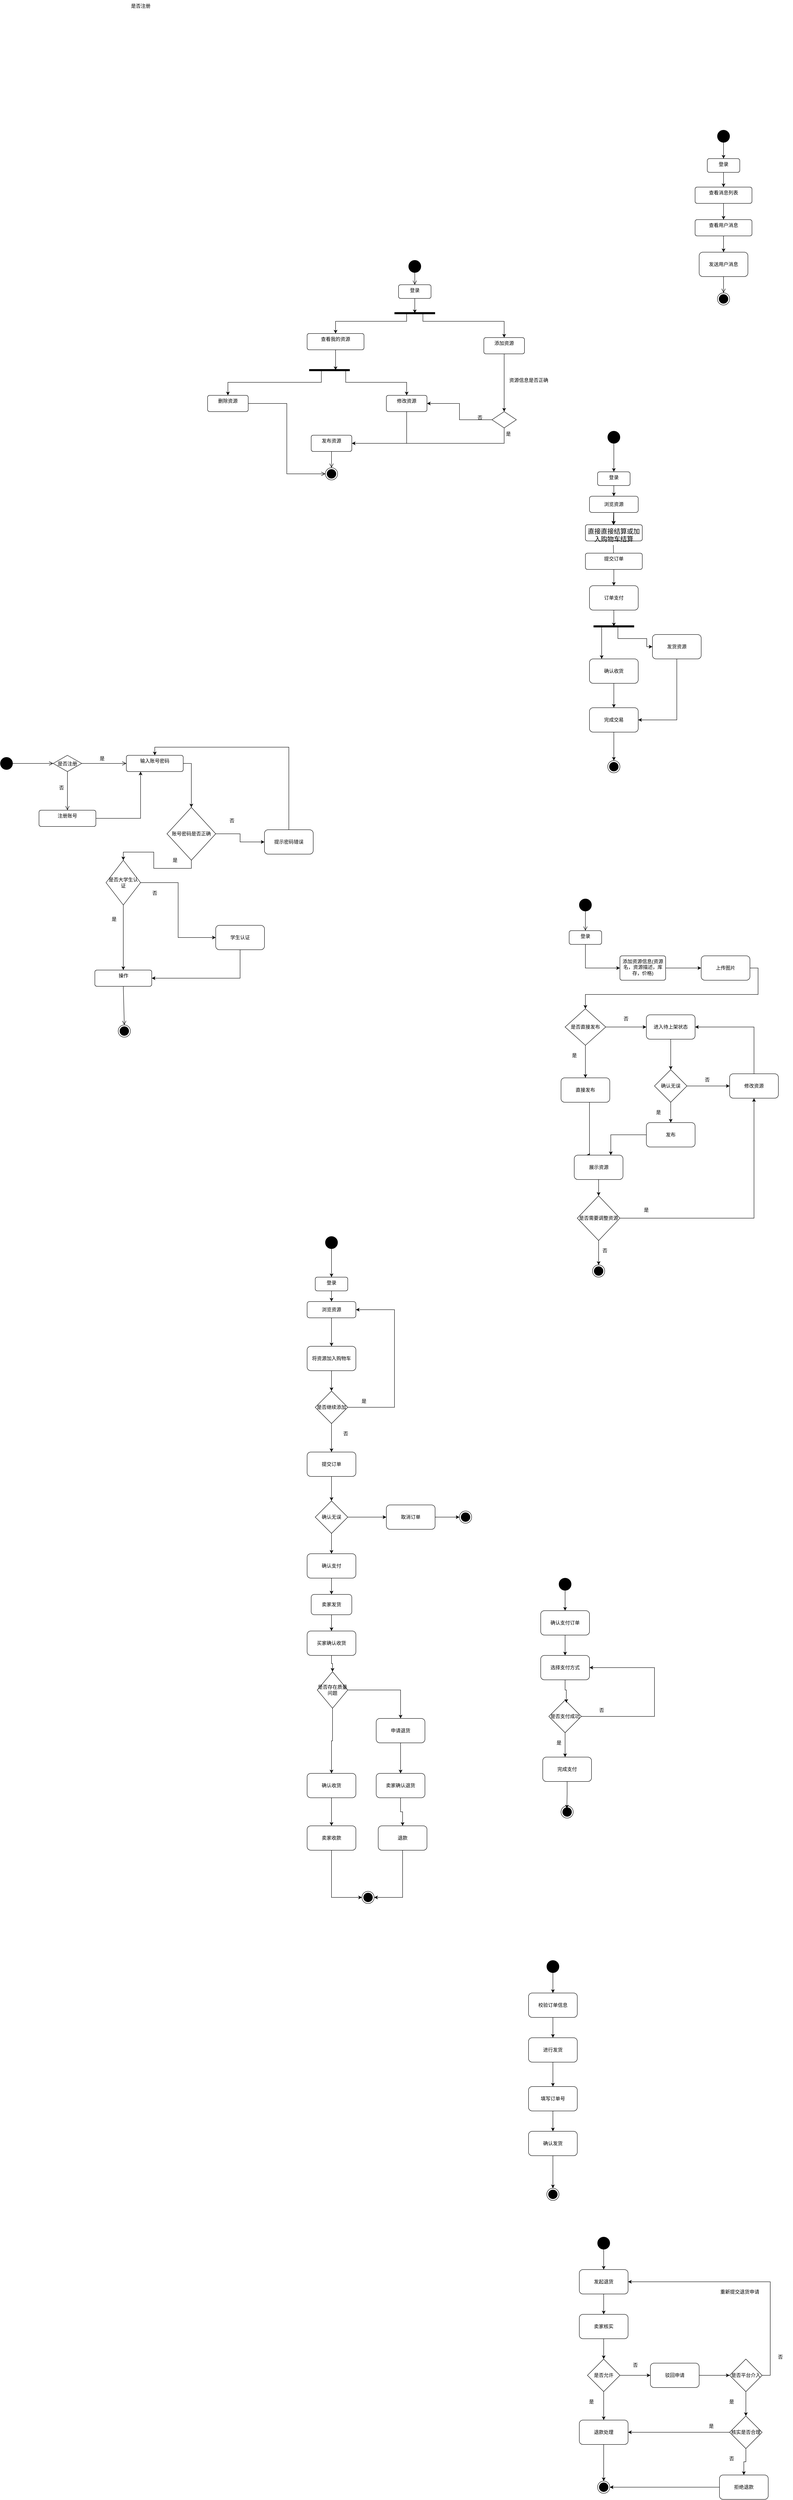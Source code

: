 <mxfile version="24.2.2" type="github">
  <diagram id="C5RBs43oDa-KdzZeNtuy" name="Page-1">
    <mxGraphModel dx="3154" dy="-1581" grid="1" gridSize="10" guides="1" tooltips="1" connect="1" arrows="1" fold="1" page="1" pageScale="1" pageWidth="827" pageHeight="1169" math="0" shadow="0">
      <root>
        <mxCell id="WIyWlLk6GJQsqaUBKTNV-0" />
        <mxCell id="WIyWlLk6GJQsqaUBKTNV-1" parent="WIyWlLk6GJQsqaUBKTNV-0" />
        <mxCell id="4cMFZLAC2HCp6WsKi7Tq-0" value="" style="ellipse;fillColor=strokeColor;html=1;" parent="WIyWlLk6GJQsqaUBKTNV-1" vertex="1">
          <mxGeometry x="-1030" y="4942" width="30" height="30" as="geometry" />
        </mxCell>
        <mxCell id="4cMFZLAC2HCp6WsKi7Tq-1" value="" style="ellipse;html=1;shape=endState;fillColor=strokeColor;" parent="WIyWlLk6GJQsqaUBKTNV-1" vertex="1">
          <mxGeometry x="-740" y="5600" width="30" height="30" as="geometry" />
        </mxCell>
        <mxCell id="4cMFZLAC2HCp6WsKi7Tq-2" value="" style="endArrow=open;startArrow=none;endFill=0;startFill=0;endSize=8;html=1;verticalAlign=bottom;labelBackgroundColor=none;strokeWidth=1;rounded=0;exitX=1;exitY=0.5;exitDx=0;exitDy=0;entryX=0;entryY=0.5;entryDx=0;entryDy=0;" parent="WIyWlLk6GJQsqaUBKTNV-1" source="4cMFZLAC2HCp6WsKi7Tq-0" target="4cMFZLAC2HCp6WsKi7Tq-5" edge="1">
          <mxGeometry width="160" relative="1" as="geometry">
            <mxPoint x="-900" y="5002" as="sourcePoint" />
            <mxPoint x="-920" y="4957" as="targetPoint" />
          </mxGeometry>
        </mxCell>
        <mxCell id="NPjDzKuHjqPbMiUwky_1-10" style="edgeStyle=orthogonalEdgeStyle;rounded=0;orthogonalLoop=1;jettySize=auto;html=1;exitX=1;exitY=0.5;exitDx=0;exitDy=0;entryX=0.5;entryY=0;entryDx=0;entryDy=0;" parent="WIyWlLk6GJQsqaUBKTNV-1" source="4cMFZLAC2HCp6WsKi7Tq-4" target="NPjDzKuHjqPbMiUwky_1-9" edge="1">
          <mxGeometry relative="1" as="geometry" />
        </mxCell>
        <mxCell id="4cMFZLAC2HCp6WsKi7Tq-4" value="输入账号密码" style="html=1;align=center;verticalAlign=top;rounded=1;absoluteArcSize=1;arcSize=10;dashed=0;whiteSpace=wrap;" parent="WIyWlLk6GJQsqaUBKTNV-1" vertex="1">
          <mxGeometry x="-720" y="4937" width="140" height="40" as="geometry" />
        </mxCell>
        <mxCell id="4cMFZLAC2HCp6WsKi7Tq-5" value="是否注册" style="rhombus;" parent="WIyWlLk6GJQsqaUBKTNV-1" vertex="1">
          <mxGeometry x="-900" y="4937" width="70" height="40" as="geometry" />
        </mxCell>
        <mxCell id="NPjDzKuHjqPbMiUwky_1-8" style="edgeStyle=orthogonalEdgeStyle;rounded=0;orthogonalLoop=1;jettySize=auto;html=1;exitX=1;exitY=0.5;exitDx=0;exitDy=0;entryX=0.25;entryY=1;entryDx=0;entryDy=0;" parent="WIyWlLk6GJQsqaUBKTNV-1" source="4cMFZLAC2HCp6WsKi7Tq-6" target="4cMFZLAC2HCp6WsKi7Tq-4" edge="1">
          <mxGeometry relative="1" as="geometry" />
        </mxCell>
        <mxCell id="4cMFZLAC2HCp6WsKi7Tq-6" value="注册账号" style="html=1;align=center;verticalAlign=top;rounded=1;absoluteArcSize=1;arcSize=10;dashed=0;whiteSpace=wrap;" parent="WIyWlLk6GJQsqaUBKTNV-1" vertex="1">
          <mxGeometry x="-935" y="5072" width="140" height="40" as="geometry" />
        </mxCell>
        <mxCell id="4cMFZLAC2HCp6WsKi7Tq-8" value="" style="endArrow=open;startArrow=none;endFill=0;startFill=0;endSize=8;html=1;verticalAlign=bottom;labelBackgroundColor=none;strokeWidth=1;rounded=0;exitX=0.5;exitY=1;exitDx=0;exitDy=0;entryX=0.5;entryY=0;entryDx=0;entryDy=0;" parent="WIyWlLk6GJQsqaUBKTNV-1" source="4cMFZLAC2HCp6WsKi7Tq-5" target="4cMFZLAC2HCp6WsKi7Tq-6" edge="1">
          <mxGeometry width="160" relative="1" as="geometry">
            <mxPoint x="-900" y="5002" as="sourcePoint" />
            <mxPoint x="-740" y="5002" as="targetPoint" />
          </mxGeometry>
        </mxCell>
        <mxCell id="4cMFZLAC2HCp6WsKi7Tq-12" value="" style="endArrow=open;startArrow=none;endFill=0;startFill=0;endSize=8;html=1;verticalAlign=bottom;labelBackgroundColor=none;strokeWidth=1;rounded=0;exitX=1;exitY=0.5;exitDx=0;exitDy=0;entryX=0;entryY=0.5;entryDx=0;entryDy=0;" parent="WIyWlLk6GJQsqaUBKTNV-1" source="4cMFZLAC2HCp6WsKi7Tq-5" target="4cMFZLAC2HCp6WsKi7Tq-4" edge="1">
          <mxGeometry width="160" relative="1" as="geometry">
            <mxPoint x="-900" y="5002" as="sourcePoint" />
            <mxPoint x="-740" y="5002" as="targetPoint" />
          </mxGeometry>
        </mxCell>
        <mxCell id="4cMFZLAC2HCp6WsKi7Tq-13" value="是否注册" style="text;html=1;align=center;verticalAlign=middle;resizable=0;points=[];autosize=1;strokeColor=none;fillColor=none;" parent="WIyWlLk6GJQsqaUBKTNV-1" vertex="1">
          <mxGeometry x="-720" y="3080" width="70" height="30" as="geometry" />
        </mxCell>
        <mxCell id="4cMFZLAC2HCp6WsKi7Tq-14" value="是" style="text;html=1;align=center;verticalAlign=middle;resizable=0;points=[];autosize=1;strokeColor=none;fillColor=none;" parent="WIyWlLk6GJQsqaUBKTNV-1" vertex="1">
          <mxGeometry x="-800" y="4930" width="40" height="30" as="geometry" />
        </mxCell>
        <mxCell id="4cMFZLAC2HCp6WsKi7Tq-15" value="否" style="text;html=1;align=center;verticalAlign=middle;resizable=0;points=[];autosize=1;strokeColor=none;fillColor=none;" parent="WIyWlLk6GJQsqaUBKTNV-1" vertex="1">
          <mxGeometry x="-900" y="5002" width="40" height="30" as="geometry" />
        </mxCell>
        <mxCell id="4cMFZLAC2HCp6WsKi7Tq-17" value="操作" style="html=1;align=center;verticalAlign=top;rounded=1;absoluteArcSize=1;arcSize=10;dashed=0;whiteSpace=wrap;" parent="WIyWlLk6GJQsqaUBKTNV-1" vertex="1">
          <mxGeometry x="-797.5" y="5465" width="140" height="40" as="geometry" />
        </mxCell>
        <mxCell id="4cMFZLAC2HCp6WsKi7Tq-18" value="" style="endArrow=open;startArrow=none;endFill=0;startFill=0;endSize=8;html=1;verticalAlign=bottom;labelBackgroundColor=none;strokeWidth=1;rounded=0;exitX=0.5;exitY=1;exitDx=0;exitDy=0;entryX=0.5;entryY=0;entryDx=0;entryDy=0;" parent="WIyWlLk6GJQsqaUBKTNV-1" source="4cMFZLAC2HCp6WsKi7Tq-17" target="4cMFZLAC2HCp6WsKi7Tq-1" edge="1">
          <mxGeometry width="160" relative="1" as="geometry">
            <mxPoint x="-900" y="5430" as="sourcePoint" />
            <mxPoint x="-650" y="5660" as="targetPoint" />
          </mxGeometry>
        </mxCell>
        <mxCell id="4cMFZLAC2HCp6WsKi7Tq-19" value="" style="ellipse;fillColor=strokeColor;html=1;" parent="WIyWlLk6GJQsqaUBKTNV-1" vertex="1">
          <mxGeometry x="-25" y="3720.0" width="30" height="30" as="geometry" />
        </mxCell>
        <mxCell id="4cMFZLAC2HCp6WsKi7Tq-23" value="" style="ellipse;html=1;shape=endState;fillColor=strokeColor;" parent="WIyWlLk6GJQsqaUBKTNV-1" vertex="1">
          <mxGeometry x="-230" y="4230" width="30" height="30" as="geometry" />
        </mxCell>
        <mxCell id="qIV9ISlbsrzk_neH7viX-1" style="edgeStyle=orthogonalEdgeStyle;rounded=0;orthogonalLoop=1;jettySize=auto;html=1;exitX=0.5;exitY=1;exitDx=0;exitDy=0;entryX=1;entryY=0.5;entryDx=0;entryDy=0;" parent="WIyWlLk6GJQsqaUBKTNV-1" source="4cMFZLAC2HCp6WsKi7Tq-26" target="4cMFZLAC2HCp6WsKi7Tq-62" edge="1">
          <mxGeometry relative="1" as="geometry" />
        </mxCell>
        <mxCell id="4cMFZLAC2HCp6WsKi7Tq-26" value="修改资源" style="html=1;align=center;verticalAlign=top;rounded=1;absoluteArcSize=1;arcSize=10;dashed=0;whiteSpace=wrap;" parent="WIyWlLk6GJQsqaUBKTNV-1" vertex="1">
          <mxGeometry x="-80" y="4052" width="100" height="40" as="geometry" />
        </mxCell>
        <mxCell id="qIV9ISlbsrzk_neH7viX-8" style="edgeStyle=orthogonalEdgeStyle;rounded=0;orthogonalLoop=1;jettySize=auto;html=1;exitX=0.5;exitY=1;exitDx=0;exitDy=0;" parent="WIyWlLk6GJQsqaUBKTNV-1" source="4cMFZLAC2HCp6WsKi7Tq-27" edge="1">
          <mxGeometry relative="1" as="geometry">
            <mxPoint x="-205" y="3990" as="targetPoint" />
          </mxGeometry>
        </mxCell>
        <mxCell id="4cMFZLAC2HCp6WsKi7Tq-27" value="查看我的资源" style="html=1;align=center;verticalAlign=top;rounded=1;absoluteArcSize=1;arcSize=10;dashed=0;whiteSpace=wrap;" parent="WIyWlLk6GJQsqaUBKTNV-1" vertex="1">
          <mxGeometry x="-275" y="3900" width="140" height="40" as="geometry" />
        </mxCell>
        <mxCell id="4cMFZLAC2HCp6WsKi7Tq-29" value="登录" style="html=1;align=center;verticalAlign=top;rounded=1;absoluteArcSize=1;arcSize=10;dashed=0;whiteSpace=wrap;" parent="WIyWlLk6GJQsqaUBKTNV-1" vertex="1">
          <mxGeometry x="-50" y="3780.0" width="80" height="33.75" as="geometry" />
        </mxCell>
        <mxCell id="4cMFZLAC2HCp6WsKi7Tq-63" style="edgeStyle=orthogonalEdgeStyle;rounded=0;orthogonalLoop=1;jettySize=auto;html=1;exitX=0.5;exitY=1;exitDx=0;exitDy=0;entryX=0.5;entryY=0;entryDx=0;entryDy=0;" parent="WIyWlLk6GJQsqaUBKTNV-1" source="4cMFZLAC2HCp6WsKi7Tq-32" target="4cMFZLAC2HCp6WsKi7Tq-62" edge="1">
          <mxGeometry relative="1" as="geometry">
            <Array as="points">
              <mxPoint x="210" y="4170" />
              <mxPoint x="-215" y="4170" />
            </Array>
          </mxGeometry>
        </mxCell>
        <mxCell id="qIV9ISlbsrzk_neH7viX-42" style="edgeStyle=orthogonalEdgeStyle;rounded=0;orthogonalLoop=1;jettySize=auto;html=1;exitX=0;exitY=0.5;exitDx=0;exitDy=0;entryX=1;entryY=0.5;entryDx=0;entryDy=0;" parent="WIyWlLk6GJQsqaUBKTNV-1" source="4cMFZLAC2HCp6WsKi7Tq-32" target="4cMFZLAC2HCp6WsKi7Tq-26" edge="1">
          <mxGeometry relative="1" as="geometry" />
        </mxCell>
        <mxCell id="4cMFZLAC2HCp6WsKi7Tq-32" value="" style="rhombus;" parent="WIyWlLk6GJQsqaUBKTNV-1" vertex="1">
          <mxGeometry x="180" y="4092" width="60" height="40" as="geometry" />
        </mxCell>
        <mxCell id="4cMFZLAC2HCp6WsKi7Tq-35" value="" style="endArrow=open;startArrow=none;endFill=0;startFill=0;endSize=8;html=1;verticalAlign=bottom;labelBackgroundColor=none;strokeWidth=1;rounded=0;entryX=0.5;entryY=0;entryDx=0;entryDy=0;exitX=0.5;exitY=1;exitDx=0;exitDy=0;" parent="WIyWlLk6GJQsqaUBKTNV-1" source="4cMFZLAC2HCp6WsKi7Tq-62" target="4cMFZLAC2HCp6WsKi7Tq-23" edge="1">
          <mxGeometry width="160" relative="1" as="geometry">
            <mxPoint x="-210" y="4410" as="sourcePoint" />
            <mxPoint x="-180" y="4310" as="targetPoint" />
          </mxGeometry>
        </mxCell>
        <mxCell id="4cMFZLAC2HCp6WsKi7Tq-43" value="" style="endArrow=open;startArrow=none;endFill=0;startFill=0;endSize=8;html=1;verticalAlign=bottom;labelBackgroundColor=none;strokeWidth=1;rounded=0;exitX=0.5;exitY=1;exitDx=0;exitDy=0;entryX=0.5;entryY=0;entryDx=0;entryDy=0;" parent="WIyWlLk6GJQsqaUBKTNV-1" source="4cMFZLAC2HCp6WsKi7Tq-19" target="4cMFZLAC2HCp6WsKi7Tq-29" edge="1">
          <mxGeometry width="160" relative="1" as="geometry">
            <mxPoint x="-370" y="4080" as="sourcePoint" />
            <mxPoint x="-210" y="4080" as="targetPoint" />
          </mxGeometry>
        </mxCell>
        <mxCell id="4cMFZLAC2HCp6WsKi7Tq-50" value="资源信息是否正确" style="text;html=1;align=center;verticalAlign=middle;resizable=0;points=[];autosize=1;strokeColor=none;fillColor=none;" parent="WIyWlLk6GJQsqaUBKTNV-1" vertex="1">
          <mxGeometry x="210" y="4000" width="120" height="30" as="geometry" />
        </mxCell>
        <mxCell id="4cMFZLAC2HCp6WsKi7Tq-51" value="是" style="text;html=1;align=center;verticalAlign=middle;resizable=0;points=[];autosize=1;strokeColor=none;fillColor=none;" parent="WIyWlLk6GJQsqaUBKTNV-1" vertex="1">
          <mxGeometry x="200" y="4132" width="40" height="30" as="geometry" />
        </mxCell>
        <mxCell id="4cMFZLAC2HCp6WsKi7Tq-52" value="否" style="text;html=1;align=center;verticalAlign=middle;resizable=0;points=[];autosize=1;strokeColor=none;fillColor=none;" parent="WIyWlLk6GJQsqaUBKTNV-1" vertex="1">
          <mxGeometry x="130" y="4092" width="40" height="30" as="geometry" />
        </mxCell>
        <mxCell id="4cMFZLAC2HCp6WsKi7Tq-62" value="发布资源" style="html=1;align=center;verticalAlign=top;rounded=1;absoluteArcSize=1;arcSize=10;dashed=0;whiteSpace=wrap;" parent="WIyWlLk6GJQsqaUBKTNV-1" vertex="1">
          <mxGeometry x="-265" y="4150" width="100" height="40" as="geometry" />
        </mxCell>
        <mxCell id="4cMFZLAC2HCp6WsKi7Tq-76" value="删除资源" style="html=1;align=center;verticalAlign=top;rounded=1;absoluteArcSize=1;arcSize=10;dashed=0;whiteSpace=wrap;" parent="WIyWlLk6GJQsqaUBKTNV-1" vertex="1">
          <mxGeometry x="-520" y="4052" width="100" height="40" as="geometry" />
        </mxCell>
        <mxCell id="4cMFZLAC2HCp6WsKi7Tq-77" value="" style="endArrow=open;startArrow=none;endFill=0;startFill=0;endSize=8;html=1;verticalAlign=bottom;labelBackgroundColor=none;strokeWidth=1;rounded=0;entryX=0;entryY=0.5;entryDx=0;entryDy=0;edgeStyle=orthogonalEdgeStyle;" parent="WIyWlLk6GJQsqaUBKTNV-1" source="4cMFZLAC2HCp6WsKi7Tq-76" target="4cMFZLAC2HCp6WsKi7Tq-23" edge="1">
          <mxGeometry width="160" relative="1" as="geometry">
            <mxPoint x="-200" y="4420" as="sourcePoint" />
            <mxPoint x="-200" y="4460" as="targetPoint" />
          </mxGeometry>
        </mxCell>
        <mxCell id="qIV9ISlbsrzk_neH7viX-3" style="edgeStyle=orthogonalEdgeStyle;rounded=0;orthogonalLoop=1;jettySize=auto;html=1;exitX=0.5;exitY=1;exitDx=0;exitDy=0;entryX=0.5;entryY=0;entryDx=0;entryDy=0;" parent="WIyWlLk6GJQsqaUBKTNV-1" source="qIV9ISlbsrzk_neH7viX-2" target="4cMFZLAC2HCp6WsKi7Tq-32" edge="1">
          <mxGeometry relative="1" as="geometry" />
        </mxCell>
        <mxCell id="qIV9ISlbsrzk_neH7viX-2" value="添加资源" style="html=1;align=center;verticalAlign=top;rounded=1;absoluteArcSize=1;arcSize=10;dashed=0;whiteSpace=wrap;" parent="WIyWlLk6GJQsqaUBKTNV-1" vertex="1">
          <mxGeometry x="160" y="3910" width="100" height="40" as="geometry" />
        </mxCell>
        <mxCell id="qIV9ISlbsrzk_neH7viX-4" value="" style="html=1;rounded=0;strokeWidth=5;endArrow=none;endFill=0;" parent="WIyWlLk6GJQsqaUBKTNV-1" edge="1">
          <mxGeometry width="100" relative="1" as="geometry">
            <mxPoint x="-270" y="3990" as="sourcePoint" />
            <mxPoint x="-170" y="3990" as="targetPoint" />
            <Array as="points">
              <mxPoint x="-210" y="3990" />
            </Array>
          </mxGeometry>
        </mxCell>
        <mxCell id="qIV9ISlbsrzk_neH7viX-5" value="" style="endArrow=classic;html=1;rounded=0;entryX=0.5;entryY=0;entryDx=0;entryDy=0;edgeStyle=orthogonalEdgeStyle;" parent="WIyWlLk6GJQsqaUBKTNV-1" target="4cMFZLAC2HCp6WsKi7Tq-26" edge="1">
          <mxGeometry width="50" height="50" relative="1" as="geometry">
            <mxPoint x="-180" y="3990" as="sourcePoint" />
            <mxPoint x="40" y="3940" as="targetPoint" />
            <Array as="points">
              <mxPoint x="-180" y="4020" />
              <mxPoint x="-30" y="4020" />
            </Array>
          </mxGeometry>
        </mxCell>
        <mxCell id="qIV9ISlbsrzk_neH7viX-7" value="" style="endArrow=classic;html=1;rounded=0;entryX=0.5;entryY=0;entryDx=0;entryDy=0;edgeStyle=orthogonalEdgeStyle;" parent="WIyWlLk6GJQsqaUBKTNV-1" target="4cMFZLAC2HCp6WsKi7Tq-76" edge="1">
          <mxGeometry width="50" height="50" relative="1" as="geometry">
            <mxPoint x="-240" y="3990" as="sourcePoint" />
            <mxPoint x="-360" y="3990" as="targetPoint" />
            <Array as="points">
              <mxPoint x="-240" y="4020" />
              <mxPoint x="-470" y="4020" />
            </Array>
          </mxGeometry>
        </mxCell>
        <mxCell id="qIV9ISlbsrzk_neH7viX-38" style="edgeStyle=orthogonalEdgeStyle;rounded=0;orthogonalLoop=1;jettySize=auto;html=1;exitX=0.5;exitY=1;exitDx=0;exitDy=0;entryX=0.5;entryY=0;entryDx=0;entryDy=0;" parent="WIyWlLk6GJQsqaUBKTNV-1" source="qIV9ISlbsrzk_neH7viX-9" target="qIV9ISlbsrzk_neH7viX-15" edge="1">
          <mxGeometry relative="1" as="geometry" />
        </mxCell>
        <mxCell id="qIV9ISlbsrzk_neH7viX-9" value="" style="ellipse;fillColor=strokeColor;html=1;" parent="WIyWlLk6GJQsqaUBKTNV-1" vertex="1">
          <mxGeometry x="735" y="3400.0" width="30" height="30" as="geometry" />
        </mxCell>
        <mxCell id="qIV9ISlbsrzk_neH7viX-10" value="" style="ellipse;html=1;shape=endState;fillColor=strokeColor;" parent="WIyWlLk6GJQsqaUBKTNV-1" vertex="1">
          <mxGeometry x="735" y="3800" width="30" height="30" as="geometry" />
        </mxCell>
        <mxCell id="qIV9ISlbsrzk_neH7viX-13" style="edgeStyle=orthogonalEdgeStyle;rounded=0;orthogonalLoop=1;jettySize=auto;html=1;exitX=0.5;exitY=1;exitDx=0;exitDy=0;" parent="WIyWlLk6GJQsqaUBKTNV-1" source="qIV9ISlbsrzk_neH7viX-14" target="qIV9ISlbsrzk_neH7viX-36" edge="1">
          <mxGeometry relative="1" as="geometry">
            <mxPoint x="750" y="3682" as="targetPoint" />
          </mxGeometry>
        </mxCell>
        <mxCell id="qIV9ISlbsrzk_neH7viX-14" value="查看消息列表" style="html=1;align=center;verticalAlign=top;rounded=1;absoluteArcSize=1;arcSize=10;dashed=0;whiteSpace=wrap;" parent="WIyWlLk6GJQsqaUBKTNV-1" vertex="1">
          <mxGeometry x="680" y="3540" width="140" height="40" as="geometry" />
        </mxCell>
        <mxCell id="qIV9ISlbsrzk_neH7viX-39" style="edgeStyle=orthogonalEdgeStyle;rounded=0;orthogonalLoop=1;jettySize=auto;html=1;exitX=0.5;exitY=1;exitDx=0;exitDy=0;entryX=0.5;entryY=0;entryDx=0;entryDy=0;" parent="WIyWlLk6GJQsqaUBKTNV-1" source="qIV9ISlbsrzk_neH7viX-15" target="qIV9ISlbsrzk_neH7viX-14" edge="1">
          <mxGeometry relative="1" as="geometry" />
        </mxCell>
        <mxCell id="qIV9ISlbsrzk_neH7viX-15" value="登录" style="html=1;align=center;verticalAlign=top;rounded=1;absoluteArcSize=1;arcSize=10;dashed=0;whiteSpace=wrap;" parent="WIyWlLk6GJQsqaUBKTNV-1" vertex="1">
          <mxGeometry x="710" y="3470.0" width="80" height="33.75" as="geometry" />
        </mxCell>
        <mxCell id="qIV9ISlbsrzk_neH7viX-18" value="" style="endArrow=open;startArrow=none;endFill=0;startFill=0;endSize=8;html=1;verticalAlign=bottom;labelBackgroundColor=none;strokeWidth=1;rounded=0;entryX=0.5;entryY=0;entryDx=0;entryDy=0;exitX=0.5;exitY=1;exitDx=0;exitDy=0;" parent="WIyWlLk6GJQsqaUBKTNV-1" source="qIV9ISlbsrzk_neH7viX-37" target="qIV9ISlbsrzk_neH7viX-10" edge="1">
          <mxGeometry width="160" relative="1" as="geometry">
            <mxPoint x="740" y="3960" as="sourcePoint" />
            <mxPoint x="775" y="3960" as="targetPoint" />
          </mxGeometry>
        </mxCell>
        <mxCell id="qIV9ISlbsrzk_neH7viX-40" style="edgeStyle=orthogonalEdgeStyle;rounded=0;orthogonalLoop=1;jettySize=auto;html=1;exitX=0.5;exitY=1;exitDx=0;exitDy=0;entryX=0.5;entryY=0;entryDx=0;entryDy=0;" parent="WIyWlLk6GJQsqaUBKTNV-1" source="qIV9ISlbsrzk_neH7viX-36" target="qIV9ISlbsrzk_neH7viX-37" edge="1">
          <mxGeometry relative="1" as="geometry" />
        </mxCell>
        <mxCell id="qIV9ISlbsrzk_neH7viX-36" value="查看用户消息" style="html=1;align=center;verticalAlign=top;rounded=1;absoluteArcSize=1;arcSize=10;dashed=0;whiteSpace=wrap;" parent="WIyWlLk6GJQsqaUBKTNV-1" vertex="1">
          <mxGeometry x="680" y="3620" width="140" height="40" as="geometry" />
        </mxCell>
        <mxCell id="qIV9ISlbsrzk_neH7viX-37" value="发送用户消息" style="rounded=1;whiteSpace=wrap;html=1;" parent="WIyWlLk6GJQsqaUBKTNV-1" vertex="1">
          <mxGeometry x="690" y="3700" width="120" height="60" as="geometry" />
        </mxCell>
        <mxCell id="qIV9ISlbsrzk_neH7viX-43" value="" style="html=1;rounded=0;strokeWidth=5;endArrow=none;endFill=0;" parent="WIyWlLk6GJQsqaUBKTNV-1" edge="1">
          <mxGeometry width="100" relative="1" as="geometry">
            <mxPoint x="-60" y="3850" as="sourcePoint" />
            <mxPoint x="40" y="3850" as="targetPoint" />
            <Array as="points" />
          </mxGeometry>
        </mxCell>
        <mxCell id="qIV9ISlbsrzk_neH7viX-44" value="" style="endArrow=classic;html=1;rounded=0;exitX=0.5;exitY=1;exitDx=0;exitDy=0;" parent="WIyWlLk6GJQsqaUBKTNV-1" source="4cMFZLAC2HCp6WsKi7Tq-29" edge="1">
          <mxGeometry width="50" height="50" relative="1" as="geometry">
            <mxPoint x="-270" y="3850" as="sourcePoint" />
            <mxPoint x="-10" y="3850" as="targetPoint" />
          </mxGeometry>
        </mxCell>
        <mxCell id="qIV9ISlbsrzk_neH7viX-45" value="" style="endArrow=classic;html=1;rounded=0;entryX=0.5;entryY=0;entryDx=0;entryDy=0;edgeStyle=orthogonalEdgeStyle;" parent="WIyWlLk6GJQsqaUBKTNV-1" target="4cMFZLAC2HCp6WsKi7Tq-27" edge="1">
          <mxGeometry width="50" height="50" relative="1" as="geometry">
            <mxPoint x="-30" y="3850" as="sourcePoint" />
            <mxPoint x="120" y="3930" as="targetPoint" />
            <Array as="points">
              <mxPoint x="-30" y="3870" />
              <mxPoint x="-205" y="3870" />
            </Array>
          </mxGeometry>
        </mxCell>
        <mxCell id="qIV9ISlbsrzk_neH7viX-46" value="" style="endArrow=classic;html=1;rounded=0;entryX=0.5;entryY=0;entryDx=0;entryDy=0;edgeStyle=orthogonalEdgeStyle;" parent="WIyWlLk6GJQsqaUBKTNV-1" target="qIV9ISlbsrzk_neH7viX-2" edge="1">
          <mxGeometry width="50" height="50" relative="1" as="geometry">
            <mxPoint x="10" y="3850" as="sourcePoint" />
            <mxPoint x="340" y="3770" as="targetPoint" />
            <Array as="points">
              <mxPoint x="10" y="3870" />
              <mxPoint x="210" y="3870" />
            </Array>
          </mxGeometry>
        </mxCell>
        <mxCell id="qIV9ISlbsrzk_neH7viX-47" style="edgeStyle=orthogonalEdgeStyle;rounded=0;orthogonalLoop=1;jettySize=auto;html=1;exitX=0.5;exitY=1;exitDx=0;exitDy=0;entryX=0.5;entryY=0;entryDx=0;entryDy=0;" parent="WIyWlLk6GJQsqaUBKTNV-1" source="qIV9ISlbsrzk_neH7viX-48" target="qIV9ISlbsrzk_neH7viX-53" edge="1">
          <mxGeometry relative="1" as="geometry" />
        </mxCell>
        <mxCell id="qIV9ISlbsrzk_neH7viX-48" value="" style="ellipse;fillColor=strokeColor;html=1;" parent="WIyWlLk6GJQsqaUBKTNV-1" vertex="1">
          <mxGeometry x="465" y="4140" width="30" height="30" as="geometry" />
        </mxCell>
        <mxCell id="qIV9ISlbsrzk_neH7viX-49" value="" style="ellipse;html=1;shape=endState;fillColor=strokeColor;" parent="WIyWlLk6GJQsqaUBKTNV-1" vertex="1">
          <mxGeometry x="465" y="4950" width="30" height="30" as="geometry" />
        </mxCell>
        <mxCell id="qIV9ISlbsrzk_neH7viX-58" style="edgeStyle=orthogonalEdgeStyle;rounded=0;orthogonalLoop=1;jettySize=auto;html=1;exitX=0.5;exitY=1;exitDx=0;exitDy=0;" parent="WIyWlLk6GJQsqaUBKTNV-1" target="qIV9ISlbsrzk_neH7viX-56" edge="1">
          <mxGeometry relative="1" as="geometry">
            <mxPoint x="478.75" y="4420" as="sourcePoint" />
          </mxGeometry>
        </mxCell>
        <mxCell id="qIV9ISlbsrzk_neH7viX-73" style="edgeStyle=orthogonalEdgeStyle;rounded=0;orthogonalLoop=1;jettySize=auto;html=1;exitX=0.5;exitY=1;exitDx=0;exitDy=0;" parent="WIyWlLk6GJQsqaUBKTNV-1" source="qIV9ISlbsrzk_neH7viX-53" target="qIV9ISlbsrzk_neH7viX-72" edge="1">
          <mxGeometry relative="1" as="geometry" />
        </mxCell>
        <mxCell id="qIV9ISlbsrzk_neH7viX-52" style="edgeStyle=orthogonalEdgeStyle;rounded=0;orthogonalLoop=1;jettySize=auto;html=1;exitX=0.5;exitY=1;exitDx=0;exitDy=0;entryX=0.5;entryY=0;entryDx=0;entryDy=0;" parent="WIyWlLk6GJQsqaUBKTNV-1" source="qIV9ISlbsrzk_neH7viX-53" edge="1">
          <mxGeometry relative="1" as="geometry">
            <mxPoint x="478.75" y="4370" as="targetPoint" />
          </mxGeometry>
        </mxCell>
        <mxCell id="qIV9ISlbsrzk_neH7viX-53" value="登录" style="html=1;align=center;verticalAlign=top;rounded=1;absoluteArcSize=1;arcSize=10;dashed=0;whiteSpace=wrap;" parent="WIyWlLk6GJQsqaUBKTNV-1" vertex="1">
          <mxGeometry x="440" y="4240" width="80" height="33.75" as="geometry" />
        </mxCell>
        <mxCell id="qIV9ISlbsrzk_neH7viX-60" style="edgeStyle=orthogonalEdgeStyle;rounded=0;orthogonalLoop=1;jettySize=auto;html=1;exitX=0.5;exitY=1;exitDx=0;exitDy=0;entryX=0.5;entryY=0;entryDx=0;entryDy=0;" parent="WIyWlLk6GJQsqaUBKTNV-1" source="qIV9ISlbsrzk_neH7viX-56" target="qIV9ISlbsrzk_neH7viX-59" edge="1">
          <mxGeometry relative="1" as="geometry" />
        </mxCell>
        <mxCell id="qIV9ISlbsrzk_neH7viX-56" value="提交订单" style="html=1;align=center;verticalAlign=top;rounded=1;absoluteArcSize=1;arcSize=10;dashed=0;whiteSpace=wrap;" parent="WIyWlLk6GJQsqaUBKTNV-1" vertex="1">
          <mxGeometry x="410" y="4440" width="140" height="40" as="geometry" />
        </mxCell>
        <mxCell id="qIV9ISlbsrzk_neH7viX-67" style="edgeStyle=orthogonalEdgeStyle;rounded=0;orthogonalLoop=1;jettySize=auto;html=1;exitX=0.5;exitY=1;exitDx=0;exitDy=0;" parent="WIyWlLk6GJQsqaUBKTNV-1" source="qIV9ISlbsrzk_neH7viX-57" target="qIV9ISlbsrzk_neH7viX-65" edge="1">
          <mxGeometry relative="1" as="geometry" />
        </mxCell>
        <mxCell id="qIV9ISlbsrzk_neH7viX-57" value="确认收货" style="rounded=1;whiteSpace=wrap;html=1;" parent="WIyWlLk6GJQsqaUBKTNV-1" vertex="1">
          <mxGeometry x="420" y="4700" width="120" height="60" as="geometry" />
        </mxCell>
        <mxCell id="qIV9ISlbsrzk_neH7viX-69" style="edgeStyle=orthogonalEdgeStyle;rounded=0;orthogonalLoop=1;jettySize=auto;html=1;exitX=0.5;exitY=1;exitDx=0;exitDy=0;" parent="WIyWlLk6GJQsqaUBKTNV-1" source="qIV9ISlbsrzk_neH7viX-59" edge="1">
          <mxGeometry relative="1" as="geometry">
            <mxPoint x="480.034" y="4620" as="targetPoint" />
          </mxGeometry>
        </mxCell>
        <mxCell id="qIV9ISlbsrzk_neH7viX-59" value="订单支付" style="rounded=1;whiteSpace=wrap;html=1;" parent="WIyWlLk6GJQsqaUBKTNV-1" vertex="1">
          <mxGeometry x="420" y="4520" width="120" height="60" as="geometry" />
        </mxCell>
        <mxCell id="qIV9ISlbsrzk_neH7viX-61" value="" style="html=1;rounded=0;strokeWidth=5;endArrow=none;endFill=0;" parent="WIyWlLk6GJQsqaUBKTNV-1" edge="1">
          <mxGeometry width="100" relative="1" as="geometry">
            <mxPoint x="430" y="4620" as="sourcePoint" />
            <mxPoint x="530" y="4620" as="targetPoint" />
            <Array as="points">
              <mxPoint x="490" y="4620" />
            </Array>
          </mxGeometry>
        </mxCell>
        <mxCell id="qIV9ISlbsrzk_neH7viX-62" value="" style="endArrow=classic;html=1;rounded=0;entryX=0.25;entryY=0;entryDx=0;entryDy=0;" parent="WIyWlLk6GJQsqaUBKTNV-1" target="qIV9ISlbsrzk_neH7viX-57" edge="1">
          <mxGeometry width="50" height="50" relative="1" as="geometry">
            <mxPoint x="450" y="4620" as="sourcePoint" />
            <mxPoint x="330" y="4600" as="targetPoint" />
          </mxGeometry>
        </mxCell>
        <mxCell id="qIV9ISlbsrzk_neH7viX-63" value="" style="endArrow=classic;html=1;rounded=0;entryX=0;entryY=0.5;entryDx=0;entryDy=0;edgeStyle=orthogonalEdgeStyle;" parent="WIyWlLk6GJQsqaUBKTNV-1" target="qIV9ISlbsrzk_neH7viX-64" edge="1">
          <mxGeometry width="50" height="50" relative="1" as="geometry">
            <mxPoint x="490" y="4620" as="sourcePoint" />
            <mxPoint x="660" y="4700" as="targetPoint" />
            <Array as="points">
              <mxPoint x="490" y="4650" />
              <mxPoint x="561" y="4650" />
              <mxPoint x="561" y="4670" />
            </Array>
          </mxGeometry>
        </mxCell>
        <mxCell id="qIV9ISlbsrzk_neH7viX-64" value="发货资源" style="rounded=1;whiteSpace=wrap;html=1;" parent="WIyWlLk6GJQsqaUBKTNV-1" vertex="1">
          <mxGeometry x="575" y="4640" width="120" height="60" as="geometry" />
        </mxCell>
        <mxCell id="qIV9ISlbsrzk_neH7viX-66" style="edgeStyle=orthogonalEdgeStyle;rounded=0;orthogonalLoop=1;jettySize=auto;html=1;exitX=0.5;exitY=1;exitDx=0;exitDy=0;entryX=0.5;entryY=0;entryDx=0;entryDy=0;" parent="WIyWlLk6GJQsqaUBKTNV-1" source="qIV9ISlbsrzk_neH7viX-65" target="qIV9ISlbsrzk_neH7viX-49" edge="1">
          <mxGeometry relative="1" as="geometry" />
        </mxCell>
        <mxCell id="qIV9ISlbsrzk_neH7viX-65" value="完成交易" style="rounded=1;whiteSpace=wrap;html=1;" parent="WIyWlLk6GJQsqaUBKTNV-1" vertex="1">
          <mxGeometry x="420" y="4820" width="120" height="60" as="geometry" />
        </mxCell>
        <mxCell id="qIV9ISlbsrzk_neH7viX-68" style="edgeStyle=orthogonalEdgeStyle;rounded=0;orthogonalLoop=1;jettySize=auto;html=1;exitX=0.5;exitY=1;exitDx=0;exitDy=0;entryX=1;entryY=0.5;entryDx=0;entryDy=0;" parent="WIyWlLk6GJQsqaUBKTNV-1" source="qIV9ISlbsrzk_neH7viX-64" target="qIV9ISlbsrzk_neH7viX-65" edge="1">
          <mxGeometry relative="1" as="geometry" />
        </mxCell>
        <mxCell id="qIV9ISlbsrzk_neH7viX-70" value="&lt;span style=&quot;font-family: 宋体; font-size: 16px; text-indent: 32px;&quot;&gt;直接直接结算或加入购物车结算&lt;/span&gt;" style="html=1;align=center;verticalAlign=top;rounded=1;absoluteArcSize=1;arcSize=10;dashed=0;whiteSpace=wrap;" parent="WIyWlLk6GJQsqaUBKTNV-1" vertex="1">
          <mxGeometry x="410" y="4370" width="140" height="40" as="geometry" />
        </mxCell>
        <mxCell id="qIV9ISlbsrzk_neH7viX-74" style="edgeStyle=orthogonalEdgeStyle;rounded=0;orthogonalLoop=1;jettySize=auto;html=1;exitX=0.5;exitY=1;exitDx=0;exitDy=0;entryX=0.5;entryY=0;entryDx=0;entryDy=0;" parent="WIyWlLk6GJQsqaUBKTNV-1" source="qIV9ISlbsrzk_neH7viX-72" target="qIV9ISlbsrzk_neH7viX-70" edge="1">
          <mxGeometry relative="1" as="geometry" />
        </mxCell>
        <mxCell id="qIV9ISlbsrzk_neH7viX-72" value="浏览资源" style="rounded=1;whiteSpace=wrap;html=1;" parent="WIyWlLk6GJQsqaUBKTNV-1" vertex="1">
          <mxGeometry x="420" y="4300" width="120" height="40" as="geometry" />
        </mxCell>
        <mxCell id="NPjDzKuHjqPbMiUwky_1-1" style="edgeStyle=orthogonalEdgeStyle;rounded=0;orthogonalLoop=1;jettySize=auto;html=1;exitX=0.5;exitY=1;exitDx=0;exitDy=0;entryX=0.5;entryY=0;entryDx=0;entryDy=0;" parent="WIyWlLk6GJQsqaUBKTNV-1" source="NPjDzKuHjqPbMiUwky_1-0" target="4cMFZLAC2HCp6WsKi7Tq-17" edge="1">
          <mxGeometry relative="1" as="geometry" />
        </mxCell>
        <mxCell id="NPjDzKuHjqPbMiUwky_1-4" style="edgeStyle=orthogonalEdgeStyle;rounded=0;orthogonalLoop=1;jettySize=auto;html=1;exitX=1;exitY=0.5;exitDx=0;exitDy=0;entryX=0;entryY=0.5;entryDx=0;entryDy=0;" parent="WIyWlLk6GJQsqaUBKTNV-1" source="NPjDzKuHjqPbMiUwky_1-0" target="NPjDzKuHjqPbMiUwky_1-2" edge="1">
          <mxGeometry relative="1" as="geometry">
            <mxPoint x="-530" y="5385" as="targetPoint" />
          </mxGeometry>
        </mxCell>
        <mxCell id="NPjDzKuHjqPbMiUwky_1-0" value="是否大学生认证" style="rhombus;whiteSpace=wrap;html=1;" parent="WIyWlLk6GJQsqaUBKTNV-1" vertex="1">
          <mxGeometry x="-770" y="5195" width="85" height="110" as="geometry" />
        </mxCell>
        <mxCell id="NPjDzKuHjqPbMiUwky_1-5" style="edgeStyle=orthogonalEdgeStyle;rounded=0;orthogonalLoop=1;jettySize=auto;html=1;exitX=0.5;exitY=1;exitDx=0;exitDy=0;entryX=1;entryY=0.5;entryDx=0;entryDy=0;" parent="WIyWlLk6GJQsqaUBKTNV-1" source="NPjDzKuHjqPbMiUwky_1-2" target="4cMFZLAC2HCp6WsKi7Tq-17" edge="1">
          <mxGeometry relative="1" as="geometry">
            <mxPoint x="-470" y="5415" as="sourcePoint" />
          </mxGeometry>
        </mxCell>
        <mxCell id="NPjDzKuHjqPbMiUwky_1-2" value="学生认证" style="rounded=1;whiteSpace=wrap;html=1;" parent="WIyWlLk6GJQsqaUBKTNV-1" vertex="1">
          <mxGeometry x="-500" y="5355" width="120" height="60" as="geometry" />
        </mxCell>
        <mxCell id="NPjDzKuHjqPbMiUwky_1-6" value="否" style="text;html=1;align=center;verticalAlign=middle;whiteSpace=wrap;rounded=0;" parent="WIyWlLk6GJQsqaUBKTNV-1" vertex="1">
          <mxGeometry x="-680" y="5261" width="60" height="30" as="geometry" />
        </mxCell>
        <mxCell id="NPjDzKuHjqPbMiUwky_1-7" value="是" style="text;html=1;align=center;verticalAlign=middle;whiteSpace=wrap;rounded=0;" parent="WIyWlLk6GJQsqaUBKTNV-1" vertex="1">
          <mxGeometry x="-780" y="5325" width="60" height="30" as="geometry" />
        </mxCell>
        <mxCell id="NPjDzKuHjqPbMiUwky_1-11" style="edgeStyle=orthogonalEdgeStyle;rounded=0;orthogonalLoop=1;jettySize=auto;html=1;exitX=0.5;exitY=1;exitDx=0;exitDy=0;entryX=0.5;entryY=0;entryDx=0;entryDy=0;" parent="WIyWlLk6GJQsqaUBKTNV-1" source="NPjDzKuHjqPbMiUwky_1-9" target="NPjDzKuHjqPbMiUwky_1-0" edge="1">
          <mxGeometry relative="1" as="geometry" />
        </mxCell>
        <mxCell id="NPjDzKuHjqPbMiUwky_1-13" style="edgeStyle=orthogonalEdgeStyle;rounded=0;orthogonalLoop=1;jettySize=auto;html=1;exitX=1;exitY=0.5;exitDx=0;exitDy=0;entryX=0;entryY=0.5;entryDx=0;entryDy=0;" parent="WIyWlLk6GJQsqaUBKTNV-1" source="NPjDzKuHjqPbMiUwky_1-9" target="NPjDzKuHjqPbMiUwky_1-12" edge="1">
          <mxGeometry relative="1" as="geometry" />
        </mxCell>
        <mxCell id="NPjDzKuHjqPbMiUwky_1-9" value="账号密码是否正确" style="rhombus;whiteSpace=wrap;html=1;" parent="WIyWlLk6GJQsqaUBKTNV-1" vertex="1">
          <mxGeometry x="-620" y="5065" width="120" height="130" as="geometry" />
        </mxCell>
        <mxCell id="NPjDzKuHjqPbMiUwky_1-14" style="edgeStyle=orthogonalEdgeStyle;rounded=0;orthogonalLoop=1;jettySize=auto;html=1;exitX=0.5;exitY=0;exitDx=0;exitDy=0;entryX=0.5;entryY=0;entryDx=0;entryDy=0;" parent="WIyWlLk6GJQsqaUBKTNV-1" source="NPjDzKuHjqPbMiUwky_1-12" target="4cMFZLAC2HCp6WsKi7Tq-4" edge="1">
          <mxGeometry relative="1" as="geometry" />
        </mxCell>
        <mxCell id="NPjDzKuHjqPbMiUwky_1-12" value="提示密码错误" style="rounded=1;whiteSpace=wrap;html=1;" parent="WIyWlLk6GJQsqaUBKTNV-1" vertex="1">
          <mxGeometry x="-380" y="5120" width="120" height="60" as="geometry" />
        </mxCell>
        <mxCell id="NPjDzKuHjqPbMiUwky_1-15" value="否" style="text;html=1;align=center;verticalAlign=middle;whiteSpace=wrap;rounded=0;" parent="WIyWlLk6GJQsqaUBKTNV-1" vertex="1">
          <mxGeometry x="-490" y="5083" width="60" height="30" as="geometry" />
        </mxCell>
        <mxCell id="NPjDzKuHjqPbMiUwky_1-16" value="是" style="text;html=1;align=center;verticalAlign=middle;whiteSpace=wrap;rounded=0;" parent="WIyWlLk6GJQsqaUBKTNV-1" vertex="1">
          <mxGeometry x="-630" y="5180" width="60" height="30" as="geometry" />
        </mxCell>
        <mxCell id="NPjDzKuHjqPbMiUwky_1-83" style="edgeStyle=orthogonalEdgeStyle;rounded=0;orthogonalLoop=1;jettySize=auto;html=1;exitX=0.5;exitY=1;exitDx=0;exitDy=0;entryX=0;entryY=0.5;entryDx=0;entryDy=0;" parent="WIyWlLk6GJQsqaUBKTNV-1" source="NPjDzKuHjqPbMiUwky_1-28" target="NPjDzKuHjqPbMiUwky_1-41" edge="1">
          <mxGeometry relative="1" as="geometry" />
        </mxCell>
        <mxCell id="NPjDzKuHjqPbMiUwky_1-28" value="登录" style="html=1;align=center;verticalAlign=top;rounded=1;absoluteArcSize=1;arcSize=10;dashed=0;whiteSpace=wrap;" parent="WIyWlLk6GJQsqaUBKTNV-1" vertex="1">
          <mxGeometry x="370" y="5368.13" width="80" height="33.75" as="geometry" />
        </mxCell>
        <mxCell id="NPjDzKuHjqPbMiUwky_1-33" value="" style="endArrow=open;startArrow=none;endFill=0;startFill=0;endSize=8;html=1;verticalAlign=bottom;labelBackgroundColor=none;strokeWidth=1;rounded=0;exitX=0.5;exitY=1;exitDx=0;exitDy=0;entryX=0.5;entryY=0;entryDx=0;entryDy=0;" parent="WIyWlLk6GJQsqaUBKTNV-1" source="NPjDzKuHjqPbMiUwky_1-49" target="NPjDzKuHjqPbMiUwky_1-28" edge="1">
          <mxGeometry width="160" relative="1" as="geometry">
            <mxPoint x="410" y="5360" as="sourcePoint" />
            <mxPoint x="210" y="5690" as="targetPoint" />
          </mxGeometry>
        </mxCell>
        <mxCell id="NPjDzKuHjqPbMiUwky_1-80" style="edgeStyle=orthogonalEdgeStyle;rounded=0;orthogonalLoop=1;jettySize=auto;html=1;exitX=1;exitY=0.5;exitDx=0;exitDy=0;entryX=0;entryY=0.5;entryDx=0;entryDy=0;" parent="WIyWlLk6GJQsqaUBKTNV-1" source="NPjDzKuHjqPbMiUwky_1-41" target="NPjDzKuHjqPbMiUwky_1-79" edge="1">
          <mxGeometry relative="1" as="geometry" />
        </mxCell>
        <mxCell id="NPjDzKuHjqPbMiUwky_1-41" value="添加资源信息(资源名，资源描述，库存，价格)" style="html=1;align=center;verticalAlign=top;rounded=1;absoluteArcSize=1;arcSize=10;dashed=0;whiteSpace=wrap;" parent="WIyWlLk6GJQsqaUBKTNV-1" vertex="1">
          <mxGeometry x="495" y="5430" width="112.5" height="60" as="geometry" />
        </mxCell>
        <mxCell id="NPjDzKuHjqPbMiUwky_1-49" value="" style="ellipse;fillColor=strokeColor;html=1;" parent="WIyWlLk6GJQsqaUBKTNV-1" vertex="1">
          <mxGeometry x="395" y="5290" width="30" height="30" as="geometry" />
        </mxCell>
        <mxCell id="NPjDzKuHjqPbMiUwky_1-53" style="edgeStyle=orthogonalEdgeStyle;rounded=0;orthogonalLoop=1;jettySize=auto;html=1;exitX=0.5;exitY=1;exitDx=0;exitDy=0;" parent="WIyWlLk6GJQsqaUBKTNV-1" source="NPjDzKuHjqPbMiUwky_1-50" target="NPjDzKuHjqPbMiUwky_1-52" edge="1">
          <mxGeometry relative="1" as="geometry" />
        </mxCell>
        <mxCell id="NPjDzKuHjqPbMiUwky_1-55" style="edgeStyle=orthogonalEdgeStyle;rounded=0;orthogonalLoop=1;jettySize=auto;html=1;exitX=1;exitY=0.5;exitDx=0;exitDy=0;" parent="WIyWlLk6GJQsqaUBKTNV-1" source="NPjDzKuHjqPbMiUwky_1-50" target="NPjDzKuHjqPbMiUwky_1-54" edge="1">
          <mxGeometry relative="1" as="geometry" />
        </mxCell>
        <mxCell id="NPjDzKuHjqPbMiUwky_1-50" value="是否直接发布" style="rhombus;whiteSpace=wrap;html=1;" parent="WIyWlLk6GJQsqaUBKTNV-1" vertex="1">
          <mxGeometry x="360" y="5560" width="100" height="90" as="geometry" />
        </mxCell>
        <mxCell id="NPjDzKuHjqPbMiUwky_1-56" style="edgeStyle=orthogonalEdgeStyle;rounded=0;orthogonalLoop=1;jettySize=auto;html=1;exitX=0.5;exitY=1;exitDx=0;exitDy=0;entryX=0.25;entryY=0;entryDx=0;entryDy=0;" parent="WIyWlLk6GJQsqaUBKTNV-1" source="NPjDzKuHjqPbMiUwky_1-52" target="NPjDzKuHjqPbMiUwky_1-71" edge="1">
          <mxGeometry relative="1" as="geometry">
            <mxPoint x="410" y="6010" as="targetPoint" />
            <Array as="points">
              <mxPoint x="420" y="5790" />
            </Array>
          </mxGeometry>
        </mxCell>
        <mxCell id="NPjDzKuHjqPbMiUwky_1-52" value="直接发布" style="rounded=1;whiteSpace=wrap;html=1;" parent="WIyWlLk6GJQsqaUBKTNV-1" vertex="1">
          <mxGeometry x="350" y="5730" width="120" height="60" as="geometry" />
        </mxCell>
        <mxCell id="NPjDzKuHjqPbMiUwky_1-58" style="edgeStyle=orthogonalEdgeStyle;rounded=0;orthogonalLoop=1;jettySize=auto;html=1;exitX=0.5;exitY=1;exitDx=0;exitDy=0;" parent="WIyWlLk6GJQsqaUBKTNV-1" source="NPjDzKuHjqPbMiUwky_1-54" target="NPjDzKuHjqPbMiUwky_1-57" edge="1">
          <mxGeometry relative="1" as="geometry" />
        </mxCell>
        <mxCell id="NPjDzKuHjqPbMiUwky_1-54" value="进入待上架状态" style="rounded=1;whiteSpace=wrap;html=1;" parent="WIyWlLk6GJQsqaUBKTNV-1" vertex="1">
          <mxGeometry x="560" y="5575" width="120" height="60" as="geometry" />
        </mxCell>
        <mxCell id="NPjDzKuHjqPbMiUwky_1-60" style="edgeStyle=orthogonalEdgeStyle;rounded=0;orthogonalLoop=1;jettySize=auto;html=1;exitX=0.5;exitY=1;exitDx=0;exitDy=0;entryX=0.5;entryY=0;entryDx=0;entryDy=0;" parent="WIyWlLk6GJQsqaUBKTNV-1" source="NPjDzKuHjqPbMiUwky_1-57" target="NPjDzKuHjqPbMiUwky_1-59" edge="1">
          <mxGeometry relative="1" as="geometry" />
        </mxCell>
        <mxCell id="NPjDzKuHjqPbMiUwky_1-62" style="edgeStyle=orthogonalEdgeStyle;rounded=0;orthogonalLoop=1;jettySize=auto;html=1;exitX=1;exitY=0.5;exitDx=0;exitDy=0;entryX=0;entryY=0.5;entryDx=0;entryDy=0;" parent="WIyWlLk6GJQsqaUBKTNV-1" source="NPjDzKuHjqPbMiUwky_1-57" target="NPjDzKuHjqPbMiUwky_1-61" edge="1">
          <mxGeometry relative="1" as="geometry" />
        </mxCell>
        <mxCell id="NPjDzKuHjqPbMiUwky_1-57" value="确认无误" style="rhombus;whiteSpace=wrap;html=1;" parent="WIyWlLk6GJQsqaUBKTNV-1" vertex="1">
          <mxGeometry x="580" y="5710" width="80" height="80" as="geometry" />
        </mxCell>
        <mxCell id="NPjDzKuHjqPbMiUwky_1-64" style="edgeStyle=orthogonalEdgeStyle;rounded=0;orthogonalLoop=1;jettySize=auto;html=1;exitX=0;exitY=0.5;exitDx=0;exitDy=0;entryX=0.75;entryY=0;entryDx=0;entryDy=0;" parent="WIyWlLk6GJQsqaUBKTNV-1" source="NPjDzKuHjqPbMiUwky_1-59" target="NPjDzKuHjqPbMiUwky_1-71" edge="1">
          <mxGeometry relative="1" as="geometry">
            <mxPoint x="425" y="6025" as="targetPoint" />
          </mxGeometry>
        </mxCell>
        <mxCell id="NPjDzKuHjqPbMiUwky_1-59" value="发布" style="rounded=1;whiteSpace=wrap;html=1;" parent="WIyWlLk6GJQsqaUBKTNV-1" vertex="1">
          <mxGeometry x="560" y="5840" width="120" height="60" as="geometry" />
        </mxCell>
        <mxCell id="NPjDzKuHjqPbMiUwky_1-63" style="edgeStyle=orthogonalEdgeStyle;rounded=0;orthogonalLoop=1;jettySize=auto;html=1;exitX=0.5;exitY=0;exitDx=0;exitDy=0;entryX=1;entryY=0.5;entryDx=0;entryDy=0;" parent="WIyWlLk6GJQsqaUBKTNV-1" source="NPjDzKuHjqPbMiUwky_1-61" target="NPjDzKuHjqPbMiUwky_1-54" edge="1">
          <mxGeometry relative="1" as="geometry" />
        </mxCell>
        <mxCell id="NPjDzKuHjqPbMiUwky_1-61" value="修改资源" style="rounded=1;whiteSpace=wrap;html=1;" parent="WIyWlLk6GJQsqaUBKTNV-1" vertex="1">
          <mxGeometry x="765" y="5720" width="120" height="60" as="geometry" />
        </mxCell>
        <mxCell id="NPjDzKuHjqPbMiUwky_1-66" value="是" style="text;html=1;align=center;verticalAlign=middle;whiteSpace=wrap;rounded=0;" parent="WIyWlLk6GJQsqaUBKTNV-1" vertex="1">
          <mxGeometry x="353" y="5660" width="60" height="30" as="geometry" />
        </mxCell>
        <mxCell id="NPjDzKuHjqPbMiUwky_1-67" value="否" style="text;html=1;align=center;verticalAlign=middle;whiteSpace=wrap;rounded=0;" parent="WIyWlLk6GJQsqaUBKTNV-1" vertex="1">
          <mxGeometry x="480" y="5570" width="60" height="30" as="geometry" />
        </mxCell>
        <mxCell id="NPjDzKuHjqPbMiUwky_1-68" value="是" style="text;html=1;align=center;verticalAlign=middle;whiteSpace=wrap;rounded=0;" parent="WIyWlLk6GJQsqaUBKTNV-1" vertex="1">
          <mxGeometry x="560" y="5800" width="60" height="30" as="geometry" />
        </mxCell>
        <mxCell id="NPjDzKuHjqPbMiUwky_1-69" value="否" style="text;html=1;align=center;verticalAlign=middle;whiteSpace=wrap;rounded=0;" parent="WIyWlLk6GJQsqaUBKTNV-1" vertex="1">
          <mxGeometry x="680" y="5720" width="60" height="30" as="geometry" />
        </mxCell>
        <mxCell id="NPjDzKuHjqPbMiUwky_1-74" style="edgeStyle=orthogonalEdgeStyle;rounded=0;orthogonalLoop=1;jettySize=auto;html=1;exitX=0.5;exitY=1;exitDx=0;exitDy=0;entryX=0.5;entryY=0;entryDx=0;entryDy=0;" parent="WIyWlLk6GJQsqaUBKTNV-1" source="NPjDzKuHjqPbMiUwky_1-71" target="NPjDzKuHjqPbMiUwky_1-72" edge="1">
          <mxGeometry relative="1" as="geometry" />
        </mxCell>
        <mxCell id="NPjDzKuHjqPbMiUwky_1-71" value="展示资源" style="rounded=1;whiteSpace=wrap;html=1;" parent="WIyWlLk6GJQsqaUBKTNV-1" vertex="1">
          <mxGeometry x="382.5" y="5920" width="120" height="60" as="geometry" />
        </mxCell>
        <mxCell id="NPjDzKuHjqPbMiUwky_1-73" style="edgeStyle=orthogonalEdgeStyle;rounded=0;orthogonalLoop=1;jettySize=auto;html=1;exitX=1;exitY=0.5;exitDx=0;exitDy=0;" parent="WIyWlLk6GJQsqaUBKTNV-1" source="NPjDzKuHjqPbMiUwky_1-72" target="NPjDzKuHjqPbMiUwky_1-61" edge="1">
          <mxGeometry relative="1" as="geometry" />
        </mxCell>
        <mxCell id="NPjDzKuHjqPbMiUwky_1-76" style="edgeStyle=orthogonalEdgeStyle;rounded=0;orthogonalLoop=1;jettySize=auto;html=1;exitX=0.5;exitY=1;exitDx=0;exitDy=0;entryX=0.5;entryY=0;entryDx=0;entryDy=0;" parent="WIyWlLk6GJQsqaUBKTNV-1" source="NPjDzKuHjqPbMiUwky_1-72" target="NPjDzKuHjqPbMiUwky_1-75" edge="1">
          <mxGeometry relative="1" as="geometry" />
        </mxCell>
        <mxCell id="NPjDzKuHjqPbMiUwky_1-72" value="是否需要调整资源" style="rhombus;whiteSpace=wrap;html=1;" parent="WIyWlLk6GJQsqaUBKTNV-1" vertex="1">
          <mxGeometry x="390" y="6020" width="105" height="110" as="geometry" />
        </mxCell>
        <mxCell id="NPjDzKuHjqPbMiUwky_1-75" value="" style="ellipse;html=1;shape=endState;fillColor=strokeColor;" parent="WIyWlLk6GJQsqaUBKTNV-1" vertex="1">
          <mxGeometry x="427.5" y="6190" width="30" height="30" as="geometry" />
        </mxCell>
        <mxCell id="NPjDzKuHjqPbMiUwky_1-77" value="是" style="text;html=1;align=center;verticalAlign=middle;whiteSpace=wrap;rounded=0;" parent="WIyWlLk6GJQsqaUBKTNV-1" vertex="1">
          <mxGeometry x="530" y="6040" width="60" height="30" as="geometry" />
        </mxCell>
        <mxCell id="NPjDzKuHjqPbMiUwky_1-78" value="否" style="text;html=1;align=center;verticalAlign=middle;whiteSpace=wrap;rounded=0;" parent="WIyWlLk6GJQsqaUBKTNV-1" vertex="1">
          <mxGeometry x="427.5" y="6140" width="60" height="30" as="geometry" />
        </mxCell>
        <mxCell id="NPjDzKuHjqPbMiUwky_1-81" style="edgeStyle=orthogonalEdgeStyle;rounded=0;orthogonalLoop=1;jettySize=auto;html=1;exitX=1;exitY=0.5;exitDx=0;exitDy=0;entryX=0.5;entryY=0;entryDx=0;entryDy=0;" parent="WIyWlLk6GJQsqaUBKTNV-1" source="NPjDzKuHjqPbMiUwky_1-79" target="NPjDzKuHjqPbMiUwky_1-50" edge="1">
          <mxGeometry relative="1" as="geometry" />
        </mxCell>
        <mxCell id="NPjDzKuHjqPbMiUwky_1-79" value="上传图片" style="rounded=1;whiteSpace=wrap;html=1;" parent="WIyWlLk6GJQsqaUBKTNV-1" vertex="1">
          <mxGeometry x="695" y="5430" width="120" height="60" as="geometry" />
        </mxCell>
        <mxCell id="NPjDzKuHjqPbMiUwky_1-84" style="edgeStyle=orthogonalEdgeStyle;rounded=0;orthogonalLoop=1;jettySize=auto;html=1;exitX=0.5;exitY=1;exitDx=0;exitDy=0;entryX=0.5;entryY=0;entryDx=0;entryDy=0;" parent="WIyWlLk6GJQsqaUBKTNV-1" source="NPjDzKuHjqPbMiUwky_1-85" target="NPjDzKuHjqPbMiUwky_1-90" edge="1">
          <mxGeometry relative="1" as="geometry" />
        </mxCell>
        <mxCell id="NPjDzKuHjqPbMiUwky_1-85" value="" style="ellipse;fillColor=strokeColor;html=1;" parent="WIyWlLk6GJQsqaUBKTNV-1" vertex="1">
          <mxGeometry x="-230" y="6120" width="30" height="30" as="geometry" />
        </mxCell>
        <mxCell id="NPjDzKuHjqPbMiUwky_1-88" style="edgeStyle=orthogonalEdgeStyle;rounded=0;orthogonalLoop=1;jettySize=auto;html=1;exitX=0.5;exitY=1;exitDx=0;exitDy=0;" parent="WIyWlLk6GJQsqaUBKTNV-1" source="NPjDzKuHjqPbMiUwky_1-90" target="NPjDzKuHjqPbMiUwky_1-106" edge="1">
          <mxGeometry relative="1" as="geometry" />
        </mxCell>
        <mxCell id="NPjDzKuHjqPbMiUwky_1-90" value="登录" style="html=1;align=center;verticalAlign=top;rounded=1;absoluteArcSize=1;arcSize=10;dashed=0;whiteSpace=wrap;" parent="WIyWlLk6GJQsqaUBKTNV-1" vertex="1">
          <mxGeometry x="-255" y="6220" width="80" height="33.75" as="geometry" />
        </mxCell>
        <mxCell id="NPjDzKuHjqPbMiUwky_1-109" style="edgeStyle=orthogonalEdgeStyle;rounded=0;orthogonalLoop=1;jettySize=auto;html=1;exitX=0.5;exitY=1;exitDx=0;exitDy=0;entryX=0.5;entryY=0;entryDx=0;entryDy=0;" parent="WIyWlLk6GJQsqaUBKTNV-1" source="NPjDzKuHjqPbMiUwky_1-106" target="NPjDzKuHjqPbMiUwky_1-108" edge="1">
          <mxGeometry relative="1" as="geometry" />
        </mxCell>
        <mxCell id="NPjDzKuHjqPbMiUwky_1-106" value="浏览资源" style="rounded=1;whiteSpace=wrap;html=1;" parent="WIyWlLk6GJQsqaUBKTNV-1" vertex="1">
          <mxGeometry x="-275" y="6280" width="120" height="40" as="geometry" />
        </mxCell>
        <mxCell id="NPjDzKuHjqPbMiUwky_1-112" style="edgeStyle=orthogonalEdgeStyle;rounded=0;orthogonalLoop=1;jettySize=auto;html=1;exitX=0.5;exitY=1;exitDx=0;exitDy=0;entryX=0.5;entryY=0;entryDx=0;entryDy=0;" parent="WIyWlLk6GJQsqaUBKTNV-1" source="NPjDzKuHjqPbMiUwky_1-108" target="NPjDzKuHjqPbMiUwky_1-110" edge="1">
          <mxGeometry relative="1" as="geometry" />
        </mxCell>
        <mxCell id="NPjDzKuHjqPbMiUwky_1-108" value="将资源加入购物车" style="rounded=1;whiteSpace=wrap;html=1;" parent="WIyWlLk6GJQsqaUBKTNV-1" vertex="1">
          <mxGeometry x="-275" y="6390" width="120" height="60" as="geometry" />
        </mxCell>
        <mxCell id="NPjDzKuHjqPbMiUwky_1-111" style="edgeStyle=orthogonalEdgeStyle;rounded=0;orthogonalLoop=1;jettySize=auto;html=1;exitX=1;exitY=0.5;exitDx=0;exitDy=0;entryX=1;entryY=0.5;entryDx=0;entryDy=0;" parent="WIyWlLk6GJQsqaUBKTNV-1" source="NPjDzKuHjqPbMiUwky_1-110" target="NPjDzKuHjqPbMiUwky_1-106" edge="1">
          <mxGeometry relative="1" as="geometry">
            <Array as="points">
              <mxPoint x="-60" y="6540" />
              <mxPoint x="-60" y="6300" />
            </Array>
          </mxGeometry>
        </mxCell>
        <mxCell id="NPjDzKuHjqPbMiUwky_1-115" style="edgeStyle=orthogonalEdgeStyle;rounded=0;orthogonalLoop=1;jettySize=auto;html=1;exitX=0.5;exitY=1;exitDx=0;exitDy=0;entryX=0.5;entryY=0;entryDx=0;entryDy=0;" parent="WIyWlLk6GJQsqaUBKTNV-1" source="NPjDzKuHjqPbMiUwky_1-110" target="NPjDzKuHjqPbMiUwky_1-117" edge="1">
          <mxGeometry relative="1" as="geometry">
            <mxPoint x="-215" y="6640" as="targetPoint" />
          </mxGeometry>
        </mxCell>
        <mxCell id="NPjDzKuHjqPbMiUwky_1-110" value="是否继续添加" style="rhombus;whiteSpace=wrap;html=1;" parent="WIyWlLk6GJQsqaUBKTNV-1" vertex="1">
          <mxGeometry x="-255" y="6500" width="80" height="80" as="geometry" />
        </mxCell>
        <mxCell id="NPjDzKuHjqPbMiUwky_1-113" value="是" style="text;html=1;align=center;verticalAlign=middle;whiteSpace=wrap;rounded=0;" parent="WIyWlLk6GJQsqaUBKTNV-1" vertex="1">
          <mxGeometry x="-165" y="6510" width="60" height="30" as="geometry" />
        </mxCell>
        <mxCell id="NPjDzKuHjqPbMiUwky_1-116" value="否" style="text;html=1;align=center;verticalAlign=middle;whiteSpace=wrap;rounded=0;" parent="WIyWlLk6GJQsqaUBKTNV-1" vertex="1">
          <mxGeometry x="-210" y="6590" width="60" height="30" as="geometry" />
        </mxCell>
        <mxCell id="NPjDzKuHjqPbMiUwky_1-122" style="edgeStyle=orthogonalEdgeStyle;rounded=0;orthogonalLoop=1;jettySize=auto;html=1;exitX=0.5;exitY=1;exitDx=0;exitDy=0;" parent="WIyWlLk6GJQsqaUBKTNV-1" source="NPjDzKuHjqPbMiUwky_1-117" target="NPjDzKuHjqPbMiUwky_1-120" edge="1">
          <mxGeometry relative="1" as="geometry" />
        </mxCell>
        <mxCell id="NPjDzKuHjqPbMiUwky_1-117" value="提交订单" style="rounded=1;whiteSpace=wrap;html=1;" parent="WIyWlLk6GJQsqaUBKTNV-1" vertex="1">
          <mxGeometry x="-275" y="6650" width="120" height="60" as="geometry" />
        </mxCell>
        <mxCell id="NPjDzKuHjqPbMiUwky_1-128" style="edgeStyle=orthogonalEdgeStyle;rounded=0;orthogonalLoop=1;jettySize=auto;html=1;exitX=0.5;exitY=1;exitDx=0;exitDy=0;entryX=0.5;entryY=0;entryDx=0;entryDy=0;" parent="WIyWlLk6GJQsqaUBKTNV-1" source="NPjDzKuHjqPbMiUwky_1-119" target="NPjDzKuHjqPbMiUwky_1-129" edge="1">
          <mxGeometry relative="1" as="geometry">
            <mxPoint x="-220" y="7050" as="targetPoint" />
          </mxGeometry>
        </mxCell>
        <mxCell id="NPjDzKuHjqPbMiUwky_1-119" value="确认支付" style="rounded=1;whiteSpace=wrap;html=1;" parent="WIyWlLk6GJQsqaUBKTNV-1" vertex="1">
          <mxGeometry x="-275" y="6900" width="120" height="60" as="geometry" />
        </mxCell>
        <mxCell id="NPjDzKuHjqPbMiUwky_1-121" style="edgeStyle=orthogonalEdgeStyle;rounded=0;orthogonalLoop=1;jettySize=auto;html=1;exitX=0.5;exitY=1;exitDx=0;exitDy=0;entryX=0.5;entryY=0;entryDx=0;entryDy=0;" parent="WIyWlLk6GJQsqaUBKTNV-1" source="NPjDzKuHjqPbMiUwky_1-120" target="NPjDzKuHjqPbMiUwky_1-119" edge="1">
          <mxGeometry relative="1" as="geometry" />
        </mxCell>
        <mxCell id="NPjDzKuHjqPbMiUwky_1-123" style="edgeStyle=orthogonalEdgeStyle;rounded=0;orthogonalLoop=1;jettySize=auto;html=1;exitX=1;exitY=0.5;exitDx=0;exitDy=0;entryX=0;entryY=0.5;entryDx=0;entryDy=0;" parent="WIyWlLk6GJQsqaUBKTNV-1" source="NPjDzKuHjqPbMiUwky_1-120" target="NPjDzKuHjqPbMiUwky_1-124" edge="1">
          <mxGeometry relative="1" as="geometry">
            <mxPoint x="-80" y="6810.526" as="targetPoint" />
          </mxGeometry>
        </mxCell>
        <mxCell id="NPjDzKuHjqPbMiUwky_1-120" value="确认无误" style="rhombus;whiteSpace=wrap;html=1;" parent="WIyWlLk6GJQsqaUBKTNV-1" vertex="1">
          <mxGeometry x="-255" y="6770" width="80" height="80" as="geometry" />
        </mxCell>
        <mxCell id="NPjDzKuHjqPbMiUwky_1-149" style="edgeStyle=orthogonalEdgeStyle;rounded=0;orthogonalLoop=1;jettySize=auto;html=1;exitX=1;exitY=0.5;exitDx=0;exitDy=0;entryX=0;entryY=0.5;entryDx=0;entryDy=0;" parent="WIyWlLk6GJQsqaUBKTNV-1" source="NPjDzKuHjqPbMiUwky_1-124" target="NPjDzKuHjqPbMiUwky_1-148" edge="1">
          <mxGeometry relative="1" as="geometry" />
        </mxCell>
        <mxCell id="NPjDzKuHjqPbMiUwky_1-124" value="取消订单" style="rounded=1;whiteSpace=wrap;html=1;" parent="WIyWlLk6GJQsqaUBKTNV-1" vertex="1">
          <mxGeometry x="-80" y="6780" width="120" height="60" as="geometry" />
        </mxCell>
        <mxCell id="NPjDzKuHjqPbMiUwky_1-131" style="edgeStyle=orthogonalEdgeStyle;rounded=0;orthogonalLoop=1;jettySize=auto;html=1;exitX=0.5;exitY=1;exitDx=0;exitDy=0;entryX=0.5;entryY=0;entryDx=0;entryDy=0;" parent="WIyWlLk6GJQsqaUBKTNV-1" source="NPjDzKuHjqPbMiUwky_1-129" target="NPjDzKuHjqPbMiUwky_1-130" edge="1">
          <mxGeometry relative="1" as="geometry" />
        </mxCell>
        <mxCell id="NPjDzKuHjqPbMiUwky_1-129" value="卖家发货" style="rounded=1;whiteSpace=wrap;html=1;" parent="WIyWlLk6GJQsqaUBKTNV-1" vertex="1">
          <mxGeometry x="-265" y="7000" width="100" height="50" as="geometry" />
        </mxCell>
        <mxCell id="NPjDzKuHjqPbMiUwky_1-133" style="edgeStyle=orthogonalEdgeStyle;rounded=0;orthogonalLoop=1;jettySize=auto;html=1;exitX=0.5;exitY=1;exitDx=0;exitDy=0;entryX=0.5;entryY=0;entryDx=0;entryDy=0;" parent="WIyWlLk6GJQsqaUBKTNV-1" source="NPjDzKuHjqPbMiUwky_1-130" target="NPjDzKuHjqPbMiUwky_1-132" edge="1">
          <mxGeometry relative="1" as="geometry" />
        </mxCell>
        <mxCell id="NPjDzKuHjqPbMiUwky_1-130" value="买家确认收货" style="rounded=1;whiteSpace=wrap;html=1;" parent="WIyWlLk6GJQsqaUBKTNV-1" vertex="1">
          <mxGeometry x="-275" y="7090" width="120" height="60" as="geometry" />
        </mxCell>
        <mxCell id="NPjDzKuHjqPbMiUwky_1-135" style="edgeStyle=orthogonalEdgeStyle;rounded=0;orthogonalLoop=1;jettySize=auto;html=1;exitX=0.5;exitY=1;exitDx=0;exitDy=0;entryX=0.5;entryY=0;entryDx=0;entryDy=0;" parent="WIyWlLk6GJQsqaUBKTNV-1" source="NPjDzKuHjqPbMiUwky_1-132" target="NPjDzKuHjqPbMiUwky_1-134" edge="1">
          <mxGeometry relative="1" as="geometry" />
        </mxCell>
        <mxCell id="NPjDzKuHjqPbMiUwky_1-141" style="edgeStyle=orthogonalEdgeStyle;rounded=0;orthogonalLoop=1;jettySize=auto;html=1;exitX=1;exitY=0.5;exitDx=0;exitDy=0;" parent="WIyWlLk6GJQsqaUBKTNV-1" source="NPjDzKuHjqPbMiUwky_1-132" target="NPjDzKuHjqPbMiUwky_1-136" edge="1">
          <mxGeometry relative="1" as="geometry" />
        </mxCell>
        <mxCell id="NPjDzKuHjqPbMiUwky_1-132" value="是否存在质量问题" style="rhombus;whiteSpace=wrap;html=1;" parent="WIyWlLk6GJQsqaUBKTNV-1" vertex="1">
          <mxGeometry x="-250" y="7190" width="75" height="90" as="geometry" />
        </mxCell>
        <mxCell id="NPjDzKuHjqPbMiUwky_1-138" style="edgeStyle=orthogonalEdgeStyle;rounded=0;orthogonalLoop=1;jettySize=auto;html=1;exitX=0.5;exitY=1;exitDx=0;exitDy=0;entryX=0.5;entryY=0;entryDx=0;entryDy=0;" parent="WIyWlLk6GJQsqaUBKTNV-1" source="NPjDzKuHjqPbMiUwky_1-134" target="NPjDzKuHjqPbMiUwky_1-137" edge="1">
          <mxGeometry relative="1" as="geometry" />
        </mxCell>
        <mxCell id="NPjDzKuHjqPbMiUwky_1-134" value="确认收货" style="rounded=1;whiteSpace=wrap;html=1;" parent="WIyWlLk6GJQsqaUBKTNV-1" vertex="1">
          <mxGeometry x="-275" y="7440" width="120" height="60" as="geometry" />
        </mxCell>
        <mxCell id="NPjDzKuHjqPbMiUwky_1-142" style="edgeStyle=orthogonalEdgeStyle;rounded=0;orthogonalLoop=1;jettySize=auto;html=1;exitX=0.5;exitY=1;exitDx=0;exitDy=0;entryX=0.5;entryY=0;entryDx=0;entryDy=0;" parent="WIyWlLk6GJQsqaUBKTNV-1" source="NPjDzKuHjqPbMiUwky_1-136" target="NPjDzKuHjqPbMiUwky_1-139" edge="1">
          <mxGeometry relative="1" as="geometry" />
        </mxCell>
        <mxCell id="NPjDzKuHjqPbMiUwky_1-136" value="申请退货" style="rounded=1;whiteSpace=wrap;html=1;" parent="WIyWlLk6GJQsqaUBKTNV-1" vertex="1">
          <mxGeometry x="-105" y="7305" width="120" height="60" as="geometry" />
        </mxCell>
        <mxCell id="NPjDzKuHjqPbMiUwky_1-146" style="edgeStyle=orthogonalEdgeStyle;rounded=0;orthogonalLoop=1;jettySize=auto;html=1;exitX=0.5;exitY=1;exitDx=0;exitDy=0;entryX=0;entryY=0.5;entryDx=0;entryDy=0;" parent="WIyWlLk6GJQsqaUBKTNV-1" source="NPjDzKuHjqPbMiUwky_1-137" target="NPjDzKuHjqPbMiUwky_1-145" edge="1">
          <mxGeometry relative="1" as="geometry" />
        </mxCell>
        <mxCell id="NPjDzKuHjqPbMiUwky_1-137" value="卖家收款" style="rounded=1;whiteSpace=wrap;html=1;" parent="WIyWlLk6GJQsqaUBKTNV-1" vertex="1">
          <mxGeometry x="-275" y="7569" width="120" height="60" as="geometry" />
        </mxCell>
        <mxCell id="NPjDzKuHjqPbMiUwky_1-143" style="edgeStyle=orthogonalEdgeStyle;rounded=0;orthogonalLoop=1;jettySize=auto;html=1;exitX=0.5;exitY=1;exitDx=0;exitDy=0;" parent="WIyWlLk6GJQsqaUBKTNV-1" source="NPjDzKuHjqPbMiUwky_1-139" target="NPjDzKuHjqPbMiUwky_1-140" edge="1">
          <mxGeometry relative="1" as="geometry" />
        </mxCell>
        <mxCell id="NPjDzKuHjqPbMiUwky_1-139" value="卖家确认退货" style="rounded=1;whiteSpace=wrap;html=1;" parent="WIyWlLk6GJQsqaUBKTNV-1" vertex="1">
          <mxGeometry x="-105" y="7440" width="120" height="60" as="geometry" />
        </mxCell>
        <mxCell id="NPjDzKuHjqPbMiUwky_1-147" style="edgeStyle=orthogonalEdgeStyle;rounded=0;orthogonalLoop=1;jettySize=auto;html=1;exitX=0.5;exitY=1;exitDx=0;exitDy=0;entryX=1;entryY=0.5;entryDx=0;entryDy=0;" parent="WIyWlLk6GJQsqaUBKTNV-1" source="NPjDzKuHjqPbMiUwky_1-140" target="NPjDzKuHjqPbMiUwky_1-145" edge="1">
          <mxGeometry relative="1" as="geometry" />
        </mxCell>
        <mxCell id="NPjDzKuHjqPbMiUwky_1-140" value="退款" style="rounded=1;whiteSpace=wrap;html=1;" parent="WIyWlLk6GJQsqaUBKTNV-1" vertex="1">
          <mxGeometry x="-100" y="7569" width="120" height="60" as="geometry" />
        </mxCell>
        <mxCell id="NPjDzKuHjqPbMiUwky_1-145" value="" style="ellipse;html=1;shape=endState;fillColor=strokeColor;" parent="WIyWlLk6GJQsqaUBKTNV-1" vertex="1">
          <mxGeometry x="-140" y="7730" width="30" height="30" as="geometry" />
        </mxCell>
        <mxCell id="NPjDzKuHjqPbMiUwky_1-148" value="" style="ellipse;html=1;shape=endState;fillColor=strokeColor;" parent="WIyWlLk6GJQsqaUBKTNV-1" vertex="1">
          <mxGeometry x="100" y="6795" width="30" height="30" as="geometry" />
        </mxCell>
        <mxCell id="NPjDzKuHjqPbMiUwky_1-157" style="edgeStyle=orthogonalEdgeStyle;rounded=0;orthogonalLoop=1;jettySize=auto;html=1;exitX=0.5;exitY=1;exitDx=0;exitDy=0;" parent="WIyWlLk6GJQsqaUBKTNV-1" source="NPjDzKuHjqPbMiUwky_1-151" target="NPjDzKuHjqPbMiUwky_1-153" edge="1">
          <mxGeometry relative="1" as="geometry" />
        </mxCell>
        <mxCell id="NPjDzKuHjqPbMiUwky_1-151" value="确认支付订单" style="rounded=1;whiteSpace=wrap;html=1;" parent="WIyWlLk6GJQsqaUBKTNV-1" vertex="1">
          <mxGeometry x="300" y="7040" width="120" height="60" as="geometry" />
        </mxCell>
        <mxCell id="NPjDzKuHjqPbMiUwky_1-156" style="edgeStyle=orthogonalEdgeStyle;rounded=0;orthogonalLoop=1;jettySize=auto;html=1;exitX=0.5;exitY=1;exitDx=0;exitDy=0;" parent="WIyWlLk6GJQsqaUBKTNV-1" source="NPjDzKuHjqPbMiUwky_1-152" target="NPjDzKuHjqPbMiUwky_1-151" edge="1">
          <mxGeometry relative="1" as="geometry" />
        </mxCell>
        <mxCell id="NPjDzKuHjqPbMiUwky_1-152" value="" style="ellipse;fillColor=strokeColor;html=1;" parent="WIyWlLk6GJQsqaUBKTNV-1" vertex="1">
          <mxGeometry x="345" y="6960" width="30" height="30" as="geometry" />
        </mxCell>
        <mxCell id="NPjDzKuHjqPbMiUwky_1-153" value="选择支付方式" style="rounded=1;whiteSpace=wrap;html=1;" parent="WIyWlLk6GJQsqaUBKTNV-1" vertex="1">
          <mxGeometry x="300" y="7150" width="120" height="60" as="geometry" />
        </mxCell>
        <mxCell id="NPjDzKuHjqPbMiUwky_1-159" style="edgeStyle=orthogonalEdgeStyle;rounded=0;orthogonalLoop=1;jettySize=auto;html=1;exitX=0.5;exitY=1;exitDx=0;exitDy=0;" parent="WIyWlLk6GJQsqaUBKTNV-1" source="NPjDzKuHjqPbMiUwky_1-154" edge="1">
          <mxGeometry relative="1" as="geometry">
            <mxPoint x="360" y="7400" as="targetPoint" />
          </mxGeometry>
        </mxCell>
        <mxCell id="NPjDzKuHjqPbMiUwky_1-164" style="edgeStyle=orthogonalEdgeStyle;rounded=0;orthogonalLoop=1;jettySize=auto;html=1;exitX=1;exitY=0.5;exitDx=0;exitDy=0;entryX=1;entryY=0.5;entryDx=0;entryDy=0;" parent="WIyWlLk6GJQsqaUBKTNV-1" source="NPjDzKuHjqPbMiUwky_1-154" target="NPjDzKuHjqPbMiUwky_1-153" edge="1">
          <mxGeometry relative="1" as="geometry">
            <Array as="points">
              <mxPoint x="580" y="7300" />
              <mxPoint x="580" y="7180" />
            </Array>
          </mxGeometry>
        </mxCell>
        <mxCell id="NPjDzKuHjqPbMiUwky_1-154" value="是否支付成功" style="rhombus;whiteSpace=wrap;html=1;" parent="WIyWlLk6GJQsqaUBKTNV-1" vertex="1">
          <mxGeometry x="320" y="7260" width="80" height="80" as="geometry" />
        </mxCell>
        <mxCell id="NPjDzKuHjqPbMiUwky_1-158" style="edgeStyle=orthogonalEdgeStyle;rounded=0;orthogonalLoop=1;jettySize=auto;html=1;exitX=0.5;exitY=1;exitDx=0;exitDy=0;entryX=0.537;entryY=0.079;entryDx=0;entryDy=0;entryPerimeter=0;" parent="WIyWlLk6GJQsqaUBKTNV-1" source="NPjDzKuHjqPbMiUwky_1-153" target="NPjDzKuHjqPbMiUwky_1-154" edge="1">
          <mxGeometry relative="1" as="geometry" />
        </mxCell>
        <mxCell id="NPjDzKuHjqPbMiUwky_1-161" value="完成支付" style="rounded=1;whiteSpace=wrap;html=1;" parent="WIyWlLk6GJQsqaUBKTNV-1" vertex="1">
          <mxGeometry x="305" y="7400" width="120" height="60" as="geometry" />
        </mxCell>
        <mxCell id="NPjDzKuHjqPbMiUwky_1-162" value="" style="ellipse;html=1;shape=endState;fillColor=strokeColor;" parent="WIyWlLk6GJQsqaUBKTNV-1" vertex="1">
          <mxGeometry x="350" y="7520" width="30" height="30" as="geometry" />
        </mxCell>
        <mxCell id="NPjDzKuHjqPbMiUwky_1-163" style="edgeStyle=orthogonalEdgeStyle;rounded=0;orthogonalLoop=1;jettySize=auto;html=1;exitX=0.5;exitY=1;exitDx=0;exitDy=0;entryX=0.477;entryY=0.211;entryDx=0;entryDy=0;entryPerimeter=0;" parent="WIyWlLk6GJQsqaUBKTNV-1" source="NPjDzKuHjqPbMiUwky_1-161" target="NPjDzKuHjqPbMiUwky_1-162" edge="1">
          <mxGeometry relative="1" as="geometry" />
        </mxCell>
        <mxCell id="NPjDzKuHjqPbMiUwky_1-165" value="是" style="text;html=1;align=center;verticalAlign=middle;whiteSpace=wrap;rounded=0;" parent="WIyWlLk6GJQsqaUBKTNV-1" vertex="1">
          <mxGeometry x="315" y="7350" width="60" height="30" as="geometry" />
        </mxCell>
        <mxCell id="NPjDzKuHjqPbMiUwky_1-166" value="否" style="text;html=1;align=center;verticalAlign=middle;whiteSpace=wrap;rounded=0;" parent="WIyWlLk6GJQsqaUBKTNV-1" vertex="1">
          <mxGeometry x="420" y="7270" width="60" height="30" as="geometry" />
        </mxCell>
        <mxCell id="NPjDzKuHjqPbMiUwky_1-167" style="edgeStyle=orthogonalEdgeStyle;rounded=0;orthogonalLoop=1;jettySize=auto;html=1;exitX=0.5;exitY=1;exitDx=0;exitDy=0;" parent="WIyWlLk6GJQsqaUBKTNV-1" source="NPjDzKuHjqPbMiUwky_1-168" target="NPjDzKuHjqPbMiUwky_1-171" edge="1">
          <mxGeometry relative="1" as="geometry" />
        </mxCell>
        <mxCell id="NPjDzKuHjqPbMiUwky_1-168" value="校验订单信息" style="rounded=1;whiteSpace=wrap;html=1;" parent="WIyWlLk6GJQsqaUBKTNV-1" vertex="1">
          <mxGeometry x="270" y="7980" width="120" height="60" as="geometry" />
        </mxCell>
        <mxCell id="NPjDzKuHjqPbMiUwky_1-169" style="edgeStyle=orthogonalEdgeStyle;rounded=0;orthogonalLoop=1;jettySize=auto;html=1;exitX=0.5;exitY=1;exitDx=0;exitDy=0;" parent="WIyWlLk6GJQsqaUBKTNV-1" source="NPjDzKuHjqPbMiUwky_1-170" target="NPjDzKuHjqPbMiUwky_1-168" edge="1">
          <mxGeometry relative="1" as="geometry" />
        </mxCell>
        <mxCell id="NPjDzKuHjqPbMiUwky_1-170" value="" style="ellipse;fillColor=strokeColor;html=1;" parent="WIyWlLk6GJQsqaUBKTNV-1" vertex="1">
          <mxGeometry x="315" y="7900" width="30" height="30" as="geometry" />
        </mxCell>
        <mxCell id="NPjDzKuHjqPbMiUwky_1-182" style="edgeStyle=orthogonalEdgeStyle;rounded=0;orthogonalLoop=1;jettySize=auto;html=1;exitX=0.5;exitY=1;exitDx=0;exitDy=0;entryX=0.5;entryY=0;entryDx=0;entryDy=0;" parent="WIyWlLk6GJQsqaUBKTNV-1" source="NPjDzKuHjqPbMiUwky_1-171" target="NPjDzKuHjqPbMiUwky_1-181" edge="1">
          <mxGeometry relative="1" as="geometry" />
        </mxCell>
        <mxCell id="NPjDzKuHjqPbMiUwky_1-171" value="进行发货" style="rounded=1;whiteSpace=wrap;html=1;" parent="WIyWlLk6GJQsqaUBKTNV-1" vertex="1">
          <mxGeometry x="270" y="8090" width="120" height="60" as="geometry" />
        </mxCell>
        <mxCell id="NPjDzKuHjqPbMiUwky_1-177" value="" style="ellipse;html=1;shape=endState;fillColor=strokeColor;" parent="WIyWlLk6GJQsqaUBKTNV-1" vertex="1">
          <mxGeometry x="315" y="8460" width="30" height="30" as="geometry" />
        </mxCell>
        <mxCell id="NPjDzKuHjqPbMiUwky_1-184" style="edgeStyle=orthogonalEdgeStyle;rounded=0;orthogonalLoop=1;jettySize=auto;html=1;exitX=0.5;exitY=1;exitDx=0;exitDy=0;" parent="WIyWlLk6GJQsqaUBKTNV-1" source="NPjDzKuHjqPbMiUwky_1-181" target="NPjDzKuHjqPbMiUwky_1-183" edge="1">
          <mxGeometry relative="1" as="geometry" />
        </mxCell>
        <mxCell id="NPjDzKuHjqPbMiUwky_1-181" value="填写订单号" style="rounded=1;whiteSpace=wrap;html=1;" parent="WIyWlLk6GJQsqaUBKTNV-1" vertex="1">
          <mxGeometry x="270" y="8210" width="120" height="60" as="geometry" />
        </mxCell>
        <mxCell id="NPjDzKuHjqPbMiUwky_1-185" style="edgeStyle=orthogonalEdgeStyle;rounded=0;orthogonalLoop=1;jettySize=auto;html=1;exitX=0.5;exitY=1;exitDx=0;exitDy=0;entryX=0.5;entryY=0;entryDx=0;entryDy=0;" parent="WIyWlLk6GJQsqaUBKTNV-1" source="NPjDzKuHjqPbMiUwky_1-183" target="NPjDzKuHjqPbMiUwky_1-177" edge="1">
          <mxGeometry relative="1" as="geometry" />
        </mxCell>
        <mxCell id="NPjDzKuHjqPbMiUwky_1-183" value="确认发货" style="rounded=1;whiteSpace=wrap;html=1;" parent="WIyWlLk6GJQsqaUBKTNV-1" vertex="1">
          <mxGeometry x="270" y="8320" width="120" height="60" as="geometry" />
        </mxCell>
        <mxCell id="NPjDzKuHjqPbMiUwky_1-186" style="edgeStyle=orthogonalEdgeStyle;rounded=0;orthogonalLoop=1;jettySize=auto;html=1;exitX=0.5;exitY=1;exitDx=0;exitDy=0;" parent="WIyWlLk6GJQsqaUBKTNV-1" source="NPjDzKuHjqPbMiUwky_1-187" target="NPjDzKuHjqPbMiUwky_1-191" edge="1">
          <mxGeometry relative="1" as="geometry" />
        </mxCell>
        <mxCell id="NPjDzKuHjqPbMiUwky_1-187" value="发起退货" style="rounded=1;whiteSpace=wrap;html=1;" parent="WIyWlLk6GJQsqaUBKTNV-1" vertex="1">
          <mxGeometry x="395" y="8660" width="120" height="60" as="geometry" />
        </mxCell>
        <mxCell id="NPjDzKuHjqPbMiUwky_1-188" style="edgeStyle=orthogonalEdgeStyle;rounded=0;orthogonalLoop=1;jettySize=auto;html=1;exitX=0.5;exitY=1;exitDx=0;exitDy=0;" parent="WIyWlLk6GJQsqaUBKTNV-1" source="NPjDzKuHjqPbMiUwky_1-189" target="NPjDzKuHjqPbMiUwky_1-187" edge="1">
          <mxGeometry relative="1" as="geometry" />
        </mxCell>
        <mxCell id="NPjDzKuHjqPbMiUwky_1-189" value="" style="ellipse;fillColor=strokeColor;html=1;" parent="WIyWlLk6GJQsqaUBKTNV-1" vertex="1">
          <mxGeometry x="440" y="8580" width="30" height="30" as="geometry" />
        </mxCell>
        <mxCell id="NPjDzKuHjqPbMiUwky_1-190" style="edgeStyle=orthogonalEdgeStyle;rounded=0;orthogonalLoop=1;jettySize=auto;html=1;exitX=0.5;exitY=1;exitDx=0;exitDy=0;entryX=0.5;entryY=0;entryDx=0;entryDy=0;" parent="WIyWlLk6GJQsqaUBKTNV-1" source="NPjDzKuHjqPbMiUwky_1-191" target="NPjDzKuHjqPbMiUwky_1-197" edge="1">
          <mxGeometry relative="1" as="geometry">
            <mxPoint x="455" y="8890" as="targetPoint" />
          </mxGeometry>
        </mxCell>
        <mxCell id="NPjDzKuHjqPbMiUwky_1-191" value="卖家核实" style="rounded=1;whiteSpace=wrap;html=1;" parent="WIyWlLk6GJQsqaUBKTNV-1" vertex="1">
          <mxGeometry x="395" y="8770" width="120" height="60" as="geometry" />
        </mxCell>
        <mxCell id="NPjDzKuHjqPbMiUwky_1-199" style="edgeStyle=orthogonalEdgeStyle;rounded=0;orthogonalLoop=1;jettySize=auto;html=1;exitX=1;exitY=0.5;exitDx=0;exitDy=0;" parent="WIyWlLk6GJQsqaUBKTNV-1" source="NPjDzKuHjqPbMiUwky_1-197" target="NPjDzKuHjqPbMiUwky_1-198" edge="1">
          <mxGeometry relative="1" as="geometry" />
        </mxCell>
        <mxCell id="NPjDzKuHjqPbMiUwky_1-202" style="edgeStyle=orthogonalEdgeStyle;rounded=0;orthogonalLoop=1;jettySize=auto;html=1;exitX=0.5;exitY=1;exitDx=0;exitDy=0;entryX=0.5;entryY=0;entryDx=0;entryDy=0;" parent="WIyWlLk6GJQsqaUBKTNV-1" source="NPjDzKuHjqPbMiUwky_1-197" target="NPjDzKuHjqPbMiUwky_1-201" edge="1">
          <mxGeometry relative="1" as="geometry" />
        </mxCell>
        <mxCell id="NPjDzKuHjqPbMiUwky_1-197" value="是否允许" style="rhombus;whiteSpace=wrap;html=1;" parent="WIyWlLk6GJQsqaUBKTNV-1" vertex="1">
          <mxGeometry x="415" y="8880" width="80" height="80" as="geometry" />
        </mxCell>
        <mxCell id="NPjDzKuHjqPbMiUwky_1-209" style="edgeStyle=orthogonalEdgeStyle;rounded=0;orthogonalLoop=1;jettySize=auto;html=1;exitX=1;exitY=0.5;exitDx=0;exitDy=0;entryX=0;entryY=0.5;entryDx=0;entryDy=0;" parent="WIyWlLk6GJQsqaUBKTNV-1" source="NPjDzKuHjqPbMiUwky_1-198" target="NPjDzKuHjqPbMiUwky_1-206" edge="1">
          <mxGeometry relative="1" as="geometry" />
        </mxCell>
        <mxCell id="NPjDzKuHjqPbMiUwky_1-198" value="驳回申请" style="rounded=1;whiteSpace=wrap;html=1;" parent="WIyWlLk6GJQsqaUBKTNV-1" vertex="1">
          <mxGeometry x="570" y="8890" width="120" height="60" as="geometry" />
        </mxCell>
        <mxCell id="NPjDzKuHjqPbMiUwky_1-200" value="否" style="text;html=1;align=center;verticalAlign=middle;whiteSpace=wrap;rounded=0;" parent="WIyWlLk6GJQsqaUBKTNV-1" vertex="1">
          <mxGeometry x="503" y="8880" width="60" height="30" as="geometry" />
        </mxCell>
        <mxCell id="NPjDzKuHjqPbMiUwky_1-205" style="edgeStyle=orthogonalEdgeStyle;rounded=0;orthogonalLoop=1;jettySize=auto;html=1;exitX=0.5;exitY=1;exitDx=0;exitDy=0;entryX=0.5;entryY=0;entryDx=0;entryDy=0;" parent="WIyWlLk6GJQsqaUBKTNV-1" source="NPjDzKuHjqPbMiUwky_1-201" target="NPjDzKuHjqPbMiUwky_1-204" edge="1">
          <mxGeometry relative="1" as="geometry" />
        </mxCell>
        <mxCell id="NPjDzKuHjqPbMiUwky_1-201" value="退款处理" style="rounded=1;whiteSpace=wrap;html=1;" parent="WIyWlLk6GJQsqaUBKTNV-1" vertex="1">
          <mxGeometry x="395" y="9030" width="120" height="60" as="geometry" />
        </mxCell>
        <mxCell id="NPjDzKuHjqPbMiUwky_1-203" value="是" style="text;html=1;align=center;verticalAlign=middle;whiteSpace=wrap;rounded=0;" parent="WIyWlLk6GJQsqaUBKTNV-1" vertex="1">
          <mxGeometry x="395" y="8970" width="60" height="30" as="geometry" />
        </mxCell>
        <mxCell id="NPjDzKuHjqPbMiUwky_1-204" value="" style="ellipse;html=1;shape=endState;fillColor=strokeColor;" parent="WIyWlLk6GJQsqaUBKTNV-1" vertex="1">
          <mxGeometry x="440" y="9180" width="30" height="30" as="geometry" />
        </mxCell>
        <mxCell id="NPjDzKuHjqPbMiUwky_1-210" style="edgeStyle=orthogonalEdgeStyle;rounded=0;orthogonalLoop=1;jettySize=auto;html=1;exitX=0.5;exitY=1;exitDx=0;exitDy=0;entryX=0.5;entryY=0;entryDx=0;entryDy=0;" parent="WIyWlLk6GJQsqaUBKTNV-1" source="NPjDzKuHjqPbMiUwky_1-206" target="NPjDzKuHjqPbMiUwky_1-207" edge="1">
          <mxGeometry relative="1" as="geometry" />
        </mxCell>
        <mxCell id="NPjDzKuHjqPbMiUwky_1-218" style="edgeStyle=orthogonalEdgeStyle;rounded=0;orthogonalLoop=1;jettySize=auto;html=1;exitX=1;exitY=0.5;exitDx=0;exitDy=0;entryX=1;entryY=0.5;entryDx=0;entryDy=0;" parent="WIyWlLk6GJQsqaUBKTNV-1" source="NPjDzKuHjqPbMiUwky_1-206" target="NPjDzKuHjqPbMiUwky_1-187" edge="1">
          <mxGeometry relative="1" as="geometry" />
        </mxCell>
        <mxCell id="NPjDzKuHjqPbMiUwky_1-206" value="是否平台介入" style="rhombus;whiteSpace=wrap;html=1;" parent="WIyWlLk6GJQsqaUBKTNV-1" vertex="1">
          <mxGeometry x="765" y="8880" width="80" height="80" as="geometry" />
        </mxCell>
        <mxCell id="NPjDzKuHjqPbMiUwky_1-208" style="edgeStyle=orthogonalEdgeStyle;rounded=0;orthogonalLoop=1;jettySize=auto;html=1;exitX=0;exitY=0.5;exitDx=0;exitDy=0;entryX=1;entryY=0.5;entryDx=0;entryDy=0;" parent="WIyWlLk6GJQsqaUBKTNV-1" source="NPjDzKuHjqPbMiUwky_1-207" target="NPjDzKuHjqPbMiUwky_1-201" edge="1">
          <mxGeometry relative="1" as="geometry" />
        </mxCell>
        <mxCell id="NPjDzKuHjqPbMiUwky_1-213" style="edgeStyle=orthogonalEdgeStyle;rounded=0;orthogonalLoop=1;jettySize=auto;html=1;exitX=0.5;exitY=1;exitDx=0;exitDy=0;entryX=0.5;entryY=0;entryDx=0;entryDy=0;" parent="WIyWlLk6GJQsqaUBKTNV-1" source="NPjDzKuHjqPbMiUwky_1-207" target="NPjDzKuHjqPbMiUwky_1-211" edge="1">
          <mxGeometry relative="1" as="geometry" />
        </mxCell>
        <mxCell id="NPjDzKuHjqPbMiUwky_1-207" value="核实是否合理" style="rhombus;whiteSpace=wrap;html=1;" parent="WIyWlLk6GJQsqaUBKTNV-1" vertex="1">
          <mxGeometry x="765" y="9020" width="80" height="80" as="geometry" />
        </mxCell>
        <mxCell id="NPjDzKuHjqPbMiUwky_1-212" style="edgeStyle=orthogonalEdgeStyle;rounded=0;orthogonalLoop=1;jettySize=auto;html=1;exitX=0;exitY=0.5;exitDx=0;exitDy=0;" parent="WIyWlLk6GJQsqaUBKTNV-1" source="NPjDzKuHjqPbMiUwky_1-211" target="NPjDzKuHjqPbMiUwky_1-204" edge="1">
          <mxGeometry relative="1" as="geometry" />
        </mxCell>
        <mxCell id="NPjDzKuHjqPbMiUwky_1-211" value="拒绝退款" style="rounded=1;whiteSpace=wrap;html=1;" parent="WIyWlLk6GJQsqaUBKTNV-1" vertex="1">
          <mxGeometry x="740" y="9165" width="120" height="60" as="geometry" />
        </mxCell>
        <mxCell id="NPjDzKuHjqPbMiUwky_1-214" value="否" style="text;html=1;align=center;verticalAlign=middle;whiteSpace=wrap;rounded=0;" parent="WIyWlLk6GJQsqaUBKTNV-1" vertex="1">
          <mxGeometry x="740" y="9110" width="60" height="30" as="geometry" />
        </mxCell>
        <mxCell id="NPjDzKuHjqPbMiUwky_1-215" value="是" style="text;html=1;align=center;verticalAlign=middle;whiteSpace=wrap;rounded=0;" parent="WIyWlLk6GJQsqaUBKTNV-1" vertex="1">
          <mxGeometry x="690" y="9030" width="60" height="30" as="geometry" />
        </mxCell>
        <mxCell id="NPjDzKuHjqPbMiUwky_1-217" value="是" style="text;html=1;align=center;verticalAlign=middle;whiteSpace=wrap;rounded=0;" parent="WIyWlLk6GJQsqaUBKTNV-1" vertex="1">
          <mxGeometry x="740" y="8970" width="60" height="30" as="geometry" />
        </mxCell>
        <mxCell id="NPjDzKuHjqPbMiUwky_1-219" value="重新提交退货申请" style="text;html=1;align=center;verticalAlign=middle;whiteSpace=wrap;rounded=0;" parent="WIyWlLk6GJQsqaUBKTNV-1" vertex="1">
          <mxGeometry x="740" y="8700" width="100" height="30" as="geometry" />
        </mxCell>
        <mxCell id="NPjDzKuHjqPbMiUwky_1-220" value="否" style="text;html=1;align=center;verticalAlign=middle;whiteSpace=wrap;rounded=0;" parent="WIyWlLk6GJQsqaUBKTNV-1" vertex="1">
          <mxGeometry x="860" y="8860" width="60" height="30" as="geometry" />
        </mxCell>
      </root>
    </mxGraphModel>
  </diagram>
</mxfile>
